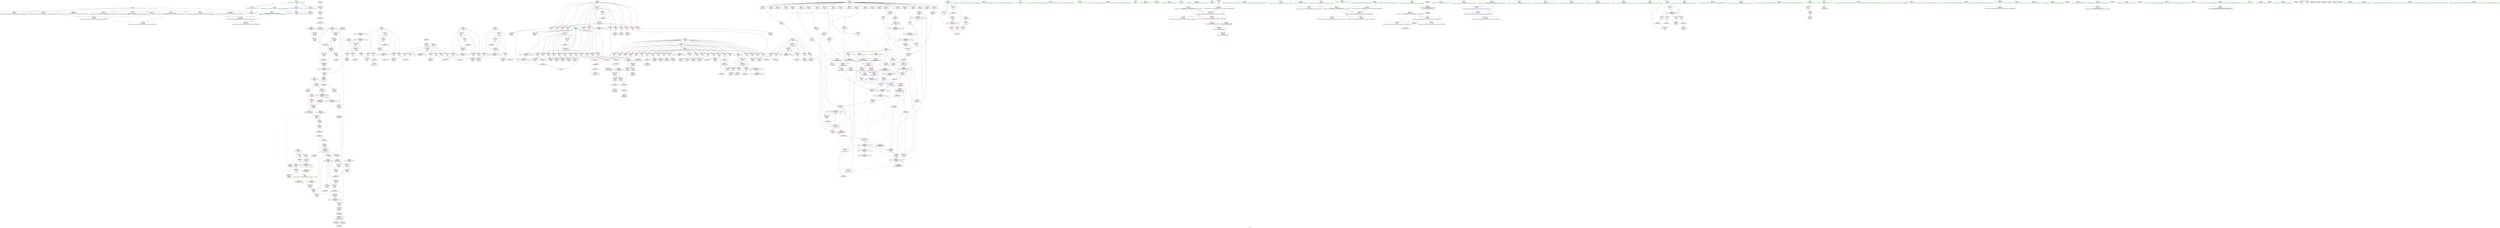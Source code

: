 digraph "SVFG" {
	label="SVFG";

	Node0x55925f589330 [shape=record,color=grey,label="{NodeID: 0\nNullPtr}"];
	Node0x55925f589330 -> Node0x55925f5c1280[style=solid];
	Node0x55925f589330 -> Node0x55925f5c1380[style=solid];
	Node0x55925f589330 -> Node0x55925f5c1450[style=solid];
	Node0x55925f589330 -> Node0x55925f5bd980[style=solid];
	Node0x55925f589330 -> Node0x55925f5bda50[style=solid];
	Node0x55925f589330 -> Node0x55925f5bdb20[style=solid];
	Node0x55925f589330 -> Node0x55925f5d1610[style=solid];
	Node0x55925f5d39c0 [shape=record,color=black,label="{NodeID: 775\n581 = PHI(176, )\n0th arg _Z3addii }"];
	Node0x55925f5d39c0 -> Node0x55925f5c8270[style=solid];
	Node0x55925f5ff7a0 [shape=record,color=black,label="{NodeID: 609\nMR_18V_2 = PHI(MR_18V_3, MR_18V_1, )\npts\{95 \}\n}"];
	Node0x55925f5ff7a0 -> Node0x55925f5f7fa0[style=dashed];
	Node0x55925f5ff7a0 -> Node0x55925f5ff7a0[style=dashed];
	Node0x55925f5cd990 [shape=record,color=red,label="{NodeID: 277\n368\<--98\n\<--j71\nmain\n}"];
	Node0x55925f5cd990 -> Node0x55925f5c40a0[style=solid];
	Node0x55925f5be640 [shape=record,color=black,label="{NodeID: 111\n224\<--223\nidxprom42\<--\nmain\n}"];
	Node0x55925f5e0f50 [shape=record,color=grey,label="{NodeID: 554\n331 = Binary(329, 330, )\n}"];
	Node0x55925f5e0f50 -> Node0x55925f5e2d50[style=solid];
	Node0x55925f5c7710 [shape=record,color=blue,label="{NodeID: 388\n442\<--433\narrayidx166\<--\nmain\n}"];
	Node0x55925f5c7710 -> Node0x55925f5faca0[style=dashed];
	Node0x55925f5c2e10 [shape=record,color=red,label="{NodeID: 222\n480\<--82\n\<--tt\nmain\n}"];
	Node0x55925f5c2e10 -> Node0x55925f5dfbd0[style=solid];
	Node0x55925f5bf0e0 [shape=record,color=green,label="{NodeID: 56\n159\<--160\n_ZStplIcSt11char_traitsIcESaIcEENSt7__cxx1112basic_stringIT_T0_T1_EEPKS5_RKS8_\<--_ZStplIcSt11char_traitsIcESaIcEENSt7__cxx1112basic_stringIT_T0_T1_EEPKS5_RKS8__field_insensitive\n}"];
	Node0x55925f5d0710 [shape=record,color=red,label="{NodeID: 333\n618\<--617\n\<--arrayidx\n_Z7getHashii\n|{<s0>34}}"];
	Node0x55925f5d0710:s0 -> Node0x55925f6305a0[style=solid,color=red];
	Node0x55925f5c5f80 [shape=record,color=purple,label="{NodeID: 167\n271\<--11\narrayidx67\<--dp\nmain\n}"];
	Node0x55925f5b33e0 [shape=record,color=green,label="{NodeID: 1\n7\<--1\n__dso_handle\<--dummyObj\nGlob }"];
	Node0x55925f5d3ad0 [shape=record,color=black,label="{NodeID: 776\n582 = PHI(186, )\n1st arg _Z3addii }"];
	Node0x55925f5d3ad0 -> Node0x55925f5c8340[style=solid];
	Node0x55925f5ffca0 [shape=record,color=black,label="{NodeID: 610\nMR_20V_2 = PHI(MR_20V_4, MR_20V_1, )\npts\{97 \}\n}"];
	Node0x55925f5ffca0 -> Node0x55925f5d28f0[style=dashed];
	Node0x55925f5cda60 [shape=record,color=red,label="{NodeID: 278\n382\<--98\n\<--j71\nmain\n}"];
	Node0x55925f5cda60 -> Node0x55925f5c43e0[style=solid];
	Node0x55925f5be710 [shape=record,color=black,label="{NodeID: 112\n239\<--238\nidxprom50\<--\nmain\n}"];
	Node0x55925f5e10d0 [shape=record,color=grey,label="{NodeID: 555\n329 = Binary(327, 328, )\n}"];
	Node0x55925f5e10d0 -> Node0x55925f5e0f50[style=solid];
	Node0x55925f5c77e0 [shape=record,color=blue,label="{NodeID: 389\n106\<--446\nk146\<--inc168\nmain\n}"];
	Node0x55925f5c77e0 -> Node0x55925f5ceaa0[style=dashed];
	Node0x55925f5c77e0 -> Node0x55925f5ceb70[style=dashed];
	Node0x55925f5c77e0 -> Node0x55925f5cec40[style=dashed];
	Node0x55925f5c77e0 -> Node0x55925f5ced10[style=dashed];
	Node0x55925f5c77e0 -> Node0x55925f5c77e0[style=dashed];
	Node0x55925f5c77e0 -> Node0x55925f607cb0[style=dashed];
	Node0x55925f5c2ee0 [shape=record,color=red,label="{NodeID: 223\n168\<--84\n\<--n\nmain\n}"];
	Node0x55925f5c2ee0 -> Node0x55925f5e2ed0[style=solid];
	Node0x55925f5bf1e0 [shape=record,color=green,label="{NodeID: 57\n162\<--163\n_ZNSt7__cxx1112basic_stringIcSt11char_traitsIcESaIcEEaSEOS4_\<--_ZNSt7__cxx1112basic_stringIcSt11char_traitsIcESaIcEEaSEOS4__field_insensitive\n}"];
	Node0x55925f5d07e0 [shape=record,color=red,label="{NodeID: 334\n623\<--622\n\<--arrayidx2\n_Z7getHashii\n|{<s0>33}}"];
	Node0x55925f5d07e0:s0 -> Node0x55925f5d3c10[style=solid,color=red];
	Node0x55925f5c6050 [shape=record,color=purple,label="{NodeID: 168\n272\<--11\narrayidx68\<--dp\nmain\n}"];
	Node0x55925f5c6050 -> Node0x55925f5d29c0[style=solid];
	Node0x55925f5bb150 [shape=record,color=green,label="{NodeID: 2\n23\<--1\n_ZSt3cin\<--dummyObj\nGlob }"];
	Node0x55925f5d3c10 [shape=record,color=black,label="{NodeID: 777\n487 = PHI(125, 175, 623, )\n0th arg _Z3mulii }"];
	Node0x55925f5d3c10 -> Node0x55925f5c7b20[style=solid];
	Node0x55925f6001a0 [shape=record,color=black,label="{NodeID: 611\nMR_22V_2 = PHI(MR_22V_3, MR_22V_1, )\npts\{99 \}\n}"];
	Node0x55925f6001a0 -> Node0x55925f5d2b60[style=dashed];
	Node0x55925f6001a0 -> Node0x55925f6001a0[style=dashed];
	Node0x55925f5cdb30 [shape=record,color=red,label="{NodeID: 279\n400\<--98\n\<--j71\nmain\n}"];
	Node0x55925f5cdb30 -> Node0x55925f5e0050[style=solid];
	Node0x55925f5be7e0 [shape=record,color=black,label="{NodeID: 113\n262\<--261\nidxprom60\<--sub59\nmain\n}"];
	Node0x55925f5e1250 [shape=record,color=grey,label="{NodeID: 556\n446 = Binary(445, 114, )\n}"];
	Node0x55925f5e1250 -> Node0x55925f5c77e0[style=solid];
	Node0x55925f5c78b0 [shape=record,color=blue,label="{NodeID: 390\n104\<--451\nj142\<--inc171\nmain\n}"];
	Node0x55925f5c78b0 -> Node0x55925f5ce690[style=dashed];
	Node0x55925f5c78b0 -> Node0x55925f5ce760[style=dashed];
	Node0x55925f5c78b0 -> Node0x55925f5ce830[style=dashed];
	Node0x55925f5c78b0 -> Node0x55925f5ce900[style=dashed];
	Node0x55925f5c78b0 -> Node0x55925f5ce9d0[style=dashed];
	Node0x55925f5c78b0 -> Node0x55925f5c74a0[style=dashed];
	Node0x55925f5c78b0 -> Node0x55925f5c78b0[style=dashed];
	Node0x55925f5c78b0 -> Node0x55925f6010a0[style=dashed];
	Node0x55925f5c2fb0 [shape=record,color=red,label="{NodeID: 224\n202\<--84\n\<--n\nmain\n}"];
	Node0x55925f5c2fb0 -> Node0x55925f5e3ad0[style=solid];
	Node0x55925f5bf2e0 [shape=record,color=green,label="{NodeID: 58\n180\<--181\n_ZNSt7__cxx1112basic_stringIcSt11char_traitsIcESaIcEEixEm\<--_ZNSt7__cxx1112basic_stringIcSt11char_traitsIcESaIcEEixEm_field_insensitive\n}"];
	Node0x55925f5d08b0 [shape=record,color=red,label="{NodeID: 335\n630\<--629\n\<--arrayidx5\n_Z7getHashii\n|{<s0>33}}"];
	Node0x55925f5d08b0:s0 -> Node0x55925f5d3ef0[style=solid,color=red];
	Node0x55925f5c6120 [shape=record,color=purple,label="{NodeID: 169\n294\<--11\narrayidx81\<--dp\nmain\n}"];
	Node0x55925f5baa00 [shape=record,color=green,label="{NodeID: 3\n24\<--1\n.str\<--dummyObj\nGlob }"];
	Node0x55925f5d3ef0 [shape=record,color=black,label="{NodeID: 778\n488 = PHI(127, 127, 630, )\n1st arg _Z3mulii }"];
	Node0x55925f5d3ef0 -> Node0x55925f5c7bf0[style=solid];
	Node0x55925f6006a0 [shape=record,color=black,label="{NodeID: 612\nMR_24V_2 = PHI(MR_24V_3, MR_24V_1, )\npts\{101 \}\n}"];
	Node0x55925f6006a0 -> Node0x55925f5fb6a0[style=dashed];
	Node0x55925f6006a0 -> Node0x55925f6006a0[style=dashed];
	Node0x55925f5cdc00 [shape=record,color=red,label="{NodeID: 280\n287\<--100\n\<--k75\nmain\n}"];
	Node0x55925f5cdc00 -> Node0x55925f5e3350[style=solid];
	Node0x55925f5be8b0 [shape=record,color=black,label="{NodeID: 114\n269\<--268\nidxprom65\<--\nmain\n}"];
	Node0x55925f5e13d0 [shape=record,color=grey,label="{NodeID: 557\n172 = Binary(171, 114, )\n}"];
	Node0x55925f5e13d0 -> Node0x55925f5be160[style=solid];
	Node0x55925f5c7980 [shape=record,color=blue,label="{NodeID: 391\n96\<--456\ni55\<--inc174\nmain\n}"];
	Node0x55925f5c7980 -> Node0x55925f5cbec0[style=dashed];
	Node0x55925f5c7980 -> Node0x55925f5cbf90[style=dashed];
	Node0x55925f5c7980 -> Node0x55925f5cc060[style=dashed];
	Node0x55925f5c7980 -> Node0x55925f5cc130[style=dashed];
	Node0x55925f5c7980 -> Node0x55925f5cc200[style=dashed];
	Node0x55925f5c7980 -> Node0x55925f5cc2d0[style=dashed];
	Node0x55925f5c7980 -> Node0x55925f5cc3a0[style=dashed];
	Node0x55925f5c7980 -> Node0x55925f5cc470[style=dashed];
	Node0x55925f5c7980 -> Node0x55925f5cc540[style=dashed];
	Node0x55925f5c7980 -> Node0x55925f5cc610[style=dashed];
	Node0x55925f5c7980 -> Node0x55925f5cc6e0[style=dashed];
	Node0x55925f5c7980 -> Node0x55925f5cc7b0[style=dashed];
	Node0x55925f5c7980 -> Node0x55925f5cc880[style=dashed];
	Node0x55925f5c7980 -> Node0x55925f5cc950[style=dashed];
	Node0x55925f5c7980 -> Node0x55925f5cca20[style=dashed];
	Node0x55925f5c7980 -> Node0x55925f5ccaf0[style=dashed];
	Node0x55925f5c7980 -> Node0x55925f5ccbc0[style=dashed];
	Node0x55925f5c7980 -> Node0x55925f5ccc90[style=dashed];
	Node0x55925f5c7980 -> Node0x55925f5ccd60[style=dashed];
	Node0x55925f5c7980 -> Node0x55925f5cce30[style=dashed];
	Node0x55925f5c7980 -> Node0x55925f5ccf00[style=dashed];
	Node0x55925f5c7980 -> Node0x55925f5ccfd0[style=dashed];
	Node0x55925f5c7980 -> Node0x55925f5cd0a0[style=dashed];
	Node0x55925f5c7980 -> Node0x55925f5c7980[style=dashed];
	Node0x55925f5c7980 -> Node0x55925f5ffca0[style=dashed];
	Node0x55925f5c3080 [shape=record,color=red,label="{NodeID: 225\n208\<--84\n\<--n\nmain\n}"];
	Node0x55925f5c3080 -> Node0x55925f5e3950[style=solid];
	Node0x55925f5bf3e0 [shape=record,color=green,label="{NodeID: 59\n188\<--189\n_Z3addii\<--_Z3addii_field_insensitive\n}"];
	Node0x55925f5d0980 [shape=record,color=red,label="{NodeID: 336\n659\<--639\n\<--retval\n_ZSt3minIiERKT_S2_S2_\n}"];
	Node0x55925f5d0980 -> Node0x55925f5c54f0[style=solid];
	Node0x55925f5c61f0 [shape=record,color=purple,label="{NodeID: 170\n297\<--11\narrayidx83\<--dp\nmain\n}"];
	Node0x55925f5baa90 [shape=record,color=green,label="{NodeID: 4\n26\<--1\n_ZSt4cout\<--dummyObj\nGlob }"];
	Node0x55925f5d40b0 [shape=record,color=black,label="{NodeID: 779\n637 = PHI(343, 378, 425, )\n0th arg _ZSt3minIiERKT_S2_S2_ }"];
	Node0x55925f5d40b0 -> Node0x55925f5c8750[style=solid];
	Node0x55925f600ba0 [shape=record,color=black,label="{NodeID: 613\nMR_26V_2 = PHI(MR_26V_3, MR_26V_1, )\npts\{103 \}\n}"];
	Node0x55925f600ba0 -> Node0x55925f5fbba0[style=dashed];
	Node0x55925f600ba0 -> Node0x55925f600ba0[style=dashed];
	Node0x55925f5cdcd0 [shape=record,color=red,label="{NodeID: 281\n298\<--100\n\<--k75\nmain\n}"];
	Node0x55925f5cdcd0 -> Node0x55925f5c37b0[style=solid];
	Node0x55925f5c3540 [shape=record,color=black,label="{NodeID: 115\n275\<--274\nidxprom69\<--\nmain\n}"];
	Node0x55925f5e1550 [shape=record,color=grey,label="{NodeID: 558\n322 = Binary(320, 321, )\n|{<s0>16}}"];
	Node0x55925f5e1550:s0 -> Node0x55925f5d4540[style=solid,color=red];
	Node0x55925f5c7a50 [shape=record,color=blue,label="{NodeID: 392\n82\<--481\ntt\<--inc184\nmain\n}"];
	Node0x55925f5c7a50 -> Node0x55925f5fdea0[style=dashed];
	Node0x55925f5c3150 [shape=record,color=red,label="{NodeID: 226\n214\<--84\n\<--n\nmain\n}"];
	Node0x55925f5c3150 -> Node0x55925f5e37d0[style=solid];
	Node0x55925f5bf4e0 [shape=record,color=green,label="{NodeID: 60\n316\<--317\n_Z7getHashii\<--_Z7getHashii_field_insensitive\n}"];
	Node0x55925f5d0a50 [shape=record,color=red,label="{NodeID: 337\n649\<--641\n\<--__a.addr\n_ZSt3minIiERKT_S2_S2_\n}"];
	Node0x55925f5d0a50 -> Node0x55925f5d0e60[style=solid];
	Node0x55925f5c62c0 [shape=record,color=purple,label="{NodeID: 171\n300\<--11\narrayidx85\<--dp\nmain\n}"];
	Node0x55925f5c62c0 -> Node0x55925f5cf120[style=solid];
	Node0x55925f5bb240 [shape=record,color=green,label="{NodeID: 5\n27\<--1\n.str.2\<--dummyObj\nGlob }"];
	Node0x55925f5d4270 [shape=record,color=black,label="{NodeID: 780\n638 = PHI(102, 387, 108, )\n1st arg _ZSt3minIiERKT_S2_S2_ }"];
	Node0x55925f5d4270 -> Node0x55925f5c8820[style=solid];
	Node0x55925f6010a0 [shape=record,color=black,label="{NodeID: 614\nMR_28V_2 = PHI(MR_28V_3, MR_28V_1, )\npts\{105 \}\n}"];
	Node0x55925f6010a0 -> Node0x55925f5c74a0[style=dashed];
	Node0x55925f6010a0 -> Node0x55925f6010a0[style=dashed];
	Node0x55925f5cdda0 [shape=record,color=red,label="{NodeID: 282\n309\<--100\n\<--k75\nmain\n}"];
	Node0x55925f5cdda0 -> Node0x55925f5c3a20[style=solid];
	Node0x55925f5c3610 [shape=record,color=black,label="{NodeID: 116\n293\<--292\nidxprom80\<--sub79\nmain\n}"];
	Node0x55925f5e16d0 [shape=record,color=grey,label="{NodeID: 559\n320 = Binary(318, 319, )\n}"];
	Node0x55925f5e16d0 -> Node0x55925f5e1550[style=solid];
	Node0x55925f5c7b20 [shape=record,color=blue,label="{NodeID: 393\n489\<--487\nx.addr\<--x\n_Z3mulii\n}"];
	Node0x55925f5c7b20 -> Node0x55925f5cf6d0[style=dashed];
	Node0x55925f5c3220 [shape=record,color=red,label="{NodeID: 227\n257\<--84\n\<--n\nmain\n}"];
	Node0x55925f5c3220 -> Node0x55925f5e2a50[style=solid];
	Node0x55925f5bf5e0 [shape=record,color=green,label="{NodeID: 61\n362\<--363\n_ZSt3minIiERKT_S2_S2_\<--_ZSt3minIiERKT_S2_S2__field_insensitive\n}"];
	Node0x55925f5d0b20 [shape=record,color=red,label="{NodeID: 338\n656\<--641\n\<--__a.addr\n_ZSt3minIiERKT_S2_S2_\n}"];
	Node0x55925f5d0b20 -> Node0x55925f5c89c0[style=solid];
	Node0x55925f5c6390 [shape=record,color=purple,label="{NodeID: 172\n305\<--11\narrayidx88\<--dp\nmain\n}"];
	Node0x55925f5bb2d0 [shape=record,color=green,label="{NodeID: 6\n29\<--1\n.str.3\<--dummyObj\nGlob }"];
	Node0x55925f5d4430 [shape=record,color=black,label="{NodeID: 781\n695 = PHI(532, )\n0th arg _ZNSt11char_traitsIcE6lengthEPKc }"];
	Node0x55925f5d4430 -> Node0x55925f5c8dd0[style=solid];
	Node0x55925f5f76a0 [shape=record,color=black,label="{NodeID: 615\nMR_30V_2 = PHI(MR_30V_3, MR_30V_1, )\npts\{107 \}\n}"];
	Node0x55925f5f76a0 -> Node0x55925f5f76a0[style=dashed];
	Node0x55925f5f76a0 -> Node0x55925f607cb0[style=dashed];
	Node0x55925f5cde70 [shape=record,color=red,label="{NodeID: 283\n314\<--100\n\<--k75\nmain\n|{<s0>15}}"];
	Node0x55925f5cde70:s0 -> Node0x55925f62d870[style=solid,color=red];
	Node0x55925f5c36e0 [shape=record,color=black,label="{NodeID: 117\n296\<--295\nidxprom82\<--\nmain\n}"];
	Node0x55925f5e1850 [shape=record,color=grey,label="{NodeID: 560\n292 = Binary(291, 114, )\n}"];
	Node0x55925f5e1850 -> Node0x55925f5c3610[style=solid];
	Node0x55925f5c7bf0 [shape=record,color=blue,label="{NodeID: 394\n491\<--488\ny.addr\<--y\n_Z3mulii\n}"];
	Node0x55925f5c7bf0 -> Node0x55925f5cf7a0[style=dashed];
	Node0x55925f5c32f0 [shape=record,color=red,label="{NodeID: 228\n469\<--84\n\<--n\nmain\n}"];
	Node0x55925f5c32f0 -> Node0x55925f5c4c00[style=solid];
	Node0x55925f5bf6e0 [shape=record,color=green,label="{NodeID: 62\n461\<--462\n_ZStlsISt11char_traitsIcEERSt13basic_ostreamIcT_ES5_PKc\<--_ZStlsISt11char_traitsIcEERSt13basic_ostreamIcT_ES5_PKc_field_insensitive\n}"];
	Node0x55925f5d0bf0 [shape=record,color=red,label="{NodeID: 339\n647\<--643\n\<--__b.addr\n_ZSt3minIiERKT_S2_S2_\n}"];
	Node0x55925f5d0bf0 -> Node0x55925f5d0d90[style=solid];
	Node0x55925f5c6460 [shape=record,color=purple,label="{NodeID: 173\n308\<--11\narrayidx90\<--dp\nmain\n}"];
	Node0x55925f5bb360 [shape=record,color=green,label="{NodeID: 7\n32\<--1\n\<--dummyObj\nCan only get source location for instruction, argument, global var or function.}"];
	Node0x55925f5d4540 [shape=record,color=black,label="{NodeID: 782\n607 = PHI(313, 322, )\n0th arg _Z7getHashii }"];
	Node0x55925f5d4540 -> Node0x55925f5c85b0[style=solid];
	Node0x55925f5f7ba0 [shape=record,color=black,label="{NodeID: 616\nMR_32V_2 = PHI(MR_32V_3, MR_32V_1, )\npts\{109 \}\n}"];
	Node0x55925f5f7ba0 -> Node0x55925f5cf2c0[style=dashed];
	Node0x55925f5f7ba0 -> Node0x55925f5cf390[style=dashed];
	Node0x55925f5f7ba0 -> Node0x55925f5f7ba0[style=dashed];
	Node0x55925f5f7ba0 -> Node0x55925f6081b0[style=dashed];
	Node0x55925f5cdf40 [shape=record,color=red,label="{NodeID: 284\n319\<--100\n\<--k75\nmain\n}"];
	Node0x55925f5cdf40 -> Node0x55925f5e16d0[style=solid];
	Node0x55925f5c37b0 [shape=record,color=black,label="{NodeID: 118\n299\<--298\nidxprom84\<--\nmain\n}"];
	Node0x55925f5e19d0 [shape=record,color=grey,label="{NodeID: 561\n184 = Binary(183, 185, )\n}"];
	Node0x55925f5e19d0 -> Node0x55925f5e1b50[style=solid];
	Node0x55925f5c7cc0 [shape=record,color=blue,label="{NodeID: 395\n518\<--516\n__lhs.addr\<--__lhs\n_ZStplIcSt11char_traitsIcESaIcEENSt7__cxx1112basic_stringIT_T0_T1_EEPKS5_RKS8_\n}"];
	Node0x55925f5c7cc0 -> Node0x55925f5cf870[style=dashed];
	Node0x55925f5c7cc0 -> Node0x55925f5cf940[style=dashed];
	Node0x55925f5c33c0 [shape=record,color=red,label="{NodeID: 229\n167\<--88\n\<--i10\nmain\n}"];
	Node0x55925f5c33c0 -> Node0x55925f5e2ed0[style=solid];
	Node0x55925f5bf7e0 [shape=record,color=green,label="{NodeID: 63\n465\<--466\n_ZNSolsEi\<--_ZNSolsEi_field_insensitive\n}"];
	Node0x55925f5d0cc0 [shape=record,color=red,label="{NodeID: 340\n653\<--643\n\<--__b.addr\n_ZSt3minIiERKT_S2_S2_\n}"];
	Node0x55925f5d0cc0 -> Node0x55925f5c88f0[style=solid];
	Node0x55925f5c6530 [shape=record,color=purple,label="{NodeID: 174\n311\<--11\narrayidx92\<--dp\nmain\n}"];
	Node0x55925f5c6530 -> Node0x55925f5d2d00[style=solid];
	Node0x55925f5bb3f0 [shape=record,color=green,label="{NodeID: 8\n111\<--1\n\<--dummyObj\nCan only get source location for instruction, argument, global var or function.}"];
	Node0x55925f5f7c90 [shape=record,color=black,label="{NodeID: 617\nMR_34V_2 = PHI(MR_34V_9, MR_34V_1, )\npts\{140000 \}\n}"];
	Node0x55925f5f7c90 -> Node0x55925f5d2680[style=dashed];
	Node0x55925f5f7c90 -> Node0x55925f5f84a0[style=dashed];
	Node0x55925f5ce010 [shape=record,color=red,label="{NodeID: 285\n328\<--100\n\<--k75\nmain\n}"];
	Node0x55925f5ce010 -> Node0x55925f5e10d0[style=solid];
	Node0x55925f5c3880 [shape=record,color=black,label="{NodeID: 119\n304\<--303\nidxprom87\<--\nmain\n}"];
	Node0x55925f5e1b50 [shape=record,color=grey,label="{NodeID: 562\n186 = Binary(184, 114, )\n|{<s0>14}}"];
	Node0x55925f5e1b50:s0 -> Node0x55925f5d3ad0[style=solid,color=red];
	Node0x55925f5c7d90 [shape=record,color=blue,label="{NodeID: 396\n520\<--517\n__rhs.addr\<--__rhs\n_ZStplIcSt11char_traitsIcESaIcEENSt7__cxx1112basic_stringIT_T0_T1_EEPKS5_RKS8_\n}"];
	Node0x55925f5c7d90 -> Node0x55925f5cfa10[style=dashed];
	Node0x55925f5c7d90 -> Node0x55925f5cfae0[style=dashed];
	Node0x55925f5c3490 [shape=record,color=red,label="{NodeID: 230\n171\<--88\n\<--i10\nmain\n}"];
	Node0x55925f5c3490 -> Node0x55925f5e13d0[style=solid];
	Node0x55925f5bf8e0 [shape=record,color=green,label="{NodeID: 64\n475\<--476\n_ZSt4endlIcSt11char_traitsIcEERSt13basic_ostreamIT_T0_ES6_\<--_ZSt4endlIcSt11char_traitsIcEERSt13basic_ostreamIT_T0_ES6__field_insensitive\n}"];
	Node0x55925f5d0d90 [shape=record,color=red,label="{NodeID: 341\n648\<--647\n\<--\n_ZSt3minIiERKT_S2_S2_\n}"];
	Node0x55925f5d0d90 -> Node0x55925f5e2bd0[style=solid];
	Node0x55925f5c6600 [shape=record,color=purple,label="{NodeID: 175\n337\<--11\narrayidx102\<--dp\nmain\n}"];
	Node0x55925f5bb4f0 [shape=record,color=green,label="{NodeID: 9\n114\<--1\n\<--dummyObj\nCan only get source location for instruction, argument, global var or function.}"];
	Node0x55925f5f7d80 [shape=record,color=black,label="{NodeID: 618\nMR_38V_2 = PHI(MR_38V_3, MR_38V_1, )\npts\{190000 \}\n}"];
	Node0x55925f5f7d80 -> Node0x55925f6045b0[style=dashed];
	Node0x55925f5ce0e0 [shape=record,color=red,label="{NodeID: 286\n332\<--100\n\<--k75\nmain\n}"];
	Node0x55925f5ce0e0 -> Node0x55925f5e2d50[style=solid];
	Node0x55925f5c3950 [shape=record,color=black,label="{NodeID: 120\n307\<--306\nidxprom89\<--\nmain\n}"];
	Node0x55925f5e1cd0 [shape=record,color=grey,label="{NodeID: 563\n545 = Binary(540, 542, )\n}"];
	Node0x55925f5c7e60 [shape=record,color=blue,label="{NodeID: 397\n522\<--533\n__len\<--call\n_ZStplIcSt11char_traitsIcESaIcEENSt7__cxx1112basic_stringIT_T0_T1_EEPKS5_RKS8_\n}"];
	Node0x55925f5c7e60 -> Node0x55925f5cfbb0[style=dashed];
	Node0x55925f5c7e60 -> Node0x55925f5cfc80[style=dashed];
	Node0x55925f5cb430 [shape=record,color=red,label="{NodeID: 231\n177\<--88\n\<--i10\nmain\n}"];
	Node0x55925f5cb430 -> Node0x55925f5be230[style=solid];
	Node0x55925f5bf9e0 [shape=record,color=green,label="{NodeID: 65\n477\<--478\n_ZNSolsEPFRSoS_E\<--_ZNSolsEPFRSoS_E_field_insensitive\n}"];
	Node0x55925f5d0e60 [shape=record,color=red,label="{NodeID: 342\n650\<--649\n\<--\n_ZSt3minIiERKT_S2_S2_\n}"];
	Node0x55925f5d0e60 -> Node0x55925f5e2bd0[style=solid];
	Node0x55925f5c66d0 [shape=record,color=purple,label="{NodeID: 176\n340\<--11\narrayidx104\<--dp\nmain\n}"];
	Node0x55925f5bb5f0 [shape=record,color=green,label="{NodeID: 10\n119\<--1\n\<--dummyObj\nCan only get source location for instruction, argument, global var or function.}"];
	Node0x55925f6031e0 [shape=record,color=black,label="{NodeID: 619\nMR_40V_2 = PHI(MR_40V_6, MR_40V_1, )\npts\{220000 \}\n}"];
	Node0x55925f6031e0 -> Node0x55925f5d24e0[style=dashed];
	Node0x55925f6031e0 -> Node0x55925f5d2820[style=dashed];
	Node0x55925f5ce1b0 [shape=record,color=red,label="{NodeID: 287\n341\<--100\n\<--k75\nmain\n}"];
	Node0x55925f5ce1b0 -> Node0x55925f5c3c90[style=solid];
	Node0x55925f5c3a20 [shape=record,color=black,label="{NodeID: 121\n310\<--309\nidxprom91\<--\nmain\n}"];
	Node0x55925f5e1e50 [shape=record,color=grey,label="{NodeID: 564\n302 = Binary(301, 114, )\n}"];
	Node0x55925f5e1e50 -> Node0x55925f5d2d00[style=solid];
	Node0x55925f5c7f30 [shape=record,color=blue,label="{NodeID: 398\n524\<--538\nnrvo\<--\n_ZStplIcSt11char_traitsIcESaIcEENSt7__cxx1112basic_stringIT_T0_T1_EEPKS5_RKS8_\n}"];
	Node0x55925f5c7f30 -> Node0x55925f5c8000[style=dashed];
	Node0x55925f5cb500 [shape=record,color=red,label="{NodeID: 232\n190\<--88\n\<--i10\nmain\n}"];
	Node0x55925f5cb500 -> Node0x55925f5be3d0[style=solid];
	Node0x55925f5bfae0 [shape=record,color=green,label="{NodeID: 66\n489\<--490\nx.addr\<--x.addr_field_insensitive\n_Z3mulii\n}"];
	Node0x55925f5bfae0 -> Node0x55925f5cf6d0[style=solid];
	Node0x55925f5bfae0 -> Node0x55925f5c7b20[style=solid];
	Node0x55925f5d0f30 [shape=record,color=red,label="{NodeID: 343\n682\<--675\n\<--x.addr\n_Z3subii\n}"];
	Node0x55925f5d0f30 -> Node0x55925f5cb240[style=solid];
	Node0x55925f5c67a0 [shape=record,color=purple,label="{NodeID: 177\n343\<--11\narrayidx106\<--dp\nmain\n|{<s0>17}}"];
	Node0x55925f5c67a0:s0 -> Node0x55925f5d40b0[style=solid,color=red];
	Node0x55925f5bb6f0 [shape=record,color=green,label="{NodeID: 11\n127\<--1\n\<--dummyObj\nCan only get source location for instruction, argument, global var or function.|{<s0>5|<s1>12}}"];
	Node0x55925f5bb6f0:s0 -> Node0x55925f5d3ef0[style=solid,color=red];
	Node0x55925f5bb6f0:s1 -> Node0x55925f5d3ef0[style=solid,color=red];
	Node0x55925f5ce280 [shape=record,color=red,label="{NodeID: 288\n345\<--100\n\<--k75\nmain\n}"];
	Node0x55925f5ce280 -> Node0x55925f5dfa50[style=solid];
	Node0x55925f5c3af0 [shape=record,color=black,label="{NodeID: 122\n336\<--335\nidxprom101\<--\nmain\n}"];
	Node0x55925f5e1fd0 [shape=record,color=grey,label="{NodeID: 565\n689 = Binary(688, 595, )\n}"];
	Node0x55925f5e1fd0 -> Node0x55925f5c8d00[style=solid];
	Node0x55925f5c8000 [shape=record,color=blue,label="{NodeID: 399\n524\<--559\nnrvo\<--\n_ZStplIcSt11char_traitsIcESaIcEENSt7__cxx1112basic_stringIT_T0_T1_EEPKS5_RKS8_\n}"];
	Node0x55925f5c8000 -> Node0x55925f5cfd50[style=dashed];
	Node0x55925f5cb5d0 [shape=record,color=red,label="{NodeID: 233\n195\<--88\n\<--i10\nmain\n}"];
	Node0x55925f5cb5d0 -> Node0x55925f5ca7c0[style=solid];
	Node0x55925f5bfbb0 [shape=record,color=green,label="{NodeID: 67\n491\<--492\ny.addr\<--y.addr_field_insensitive\n_Z3mulii\n}"];
	Node0x55925f5bfbb0 -> Node0x55925f5cf7a0[style=solid];
	Node0x55925f5bfbb0 -> Node0x55925f5c7bf0[style=solid];
	Node0x55925f5d1000 [shape=record,color=red,label="{NodeID: 344\n685\<--675\n\<--x.addr\n_Z3subii\n}"];
	Node0x55925f5d1000 -> Node0x55925f5e3650[style=solid];
	Node0x55925f5c6870 [shape=record,color=purple,label="{NodeID: 178\n351\<--11\narrayidx112\<--dp\nmain\n}"];
	Node0x55925f5bb7f0 [shape=record,color=green,label="{NodeID: 12\n185\<--1\n\<--dummyObj\nCan only get source location for instruction, argument, global var or function.}"];
	Node0x55925f603bb0 [shape=record,color=black,label="{NodeID: 621\nMR_34V_15 = PHI(MR_34V_14, MR_34V_13, MR_34V_13, )\npts\{140000 \}\n|{|<s4>18}}"];
	Node0x55925f603bb0 -> Node0x55925f5cf120[style=dashed];
	Node0x55925f603bb0 -> Node0x55925f5cf390[style=dashed];
	Node0x55925f603bb0 -> Node0x55925f5d2d00[style=dashed];
	Node0x55925f603bb0 -> Node0x55925f5fc0a0[style=dashed];
	Node0x55925f603bb0:s4 -> Node0x55925f60bf70[style=dashed,color=red];
	Node0x55925f5ce350 [shape=record,color=red,label="{NodeID: 289\n355\<--100\n\<--k75\nmain\n}"];
	Node0x55925f5ce350 -> Node0x55925f5c3f00[style=solid];
	Node0x55925f5c3bc0 [shape=record,color=black,label="{NodeID: 123\n339\<--338\nidxprom103\<--\nmain\n}"];
	Node0x55925f5e2150 [shape=record,color=grey,label="{NodeID: 566\n591 = Binary(590, 589, )\n}"];
	Node0x55925f5e2150 -> Node0x55925f5c8410[style=solid];
	Node0x55925f5c80d0 [shape=record,color=blue,label="{NodeID: 400\n526\<--563\nexn.slot\<--\n_ZStplIcSt11char_traitsIcESaIcEENSt7__cxx1112basic_stringIT_T0_T1_EEPKS5_RKS8_\n}"];
	Node0x55925f5c80d0 -> Node0x55925f5cfe20[style=dashed];
	Node0x55925f5cb6a0 [shape=record,color=red,label="{NodeID: 234\n201\<--90\n\<--i28\nmain\n}"];
	Node0x55925f5cb6a0 -> Node0x55925f5e3ad0[style=solid];
	Node0x55925f5bfc80 [shape=record,color=green,label="{NodeID: 68\n518\<--519\n__lhs.addr\<--__lhs.addr_field_insensitive\n_ZStplIcSt11char_traitsIcESaIcEENSt7__cxx1112basic_stringIT_T0_T1_EEPKS5_RKS8_\n}"];
	Node0x55925f5bfc80 -> Node0x55925f5cf870[style=solid];
	Node0x55925f5bfc80 -> Node0x55925f5cf940[style=solid];
	Node0x55925f5bfc80 -> Node0x55925f5c7cc0[style=solid];
	Node0x55925f5d10d0 [shape=record,color=red,label="{NodeID: 345\n688\<--675\n\<--x.addr\n_Z3subii\n}"];
	Node0x55925f5d10d0 -> Node0x55925f5e1fd0[style=solid];
	Node0x55925f5c6940 [shape=record,color=purple,label="{NodeID: 179\n354\<--11\narrayidx114\<--dp\nmain\n}"];
	Node0x55925f5bb8f0 [shape=record,color=green,label="{NodeID: 13\n227\<--1\n\<--dummyObj\nCan only get source location for instruction, argument, global var or function.}"];
	Node0x55925f5ce420 [shape=record,color=red,label="{NodeID: 290\n371\<--100\n\<--k75\nmain\n}"];
	Node0x55925f5ce420 -> Node0x55925f5c4170[style=solid];
	Node0x55925f5c3c90 [shape=record,color=black,label="{NodeID: 124\n342\<--341\nidxprom105\<--\nmain\n}"];
	Node0x55925f5e22d0 [shape=record,color=grey,label="{NodeID: 567\n598 = Binary(597, 595, )\n}"];
	Node0x55925f5e22d0 -> Node0x55925f5c84e0[style=solid];
	Node0x55925f5c81a0 [shape=record,color=blue,label="{NodeID: 401\n528\<--565\nehselector.slot\<--\n_ZStplIcSt11char_traitsIcESaIcEENSt7__cxx1112basic_stringIT_T0_T1_EEPKS5_RKS8_\n}"];
	Node0x55925f5c81a0 -> Node0x55925f5cfef0[style=dashed];
	Node0x55925f5cb770 [shape=record,color=red,label="{NodeID: 235\n217\<--90\n\<--i28\nmain\n}"];
	Node0x55925f5cb770 -> Node0x55925f5be4a0[style=solid];
	Node0x55925f5bfd50 [shape=record,color=green,label="{NodeID: 69\n520\<--521\n__rhs.addr\<--__rhs.addr_field_insensitive\n_ZStplIcSt11char_traitsIcESaIcEENSt7__cxx1112basic_stringIT_T0_T1_EEPKS5_RKS8_\n}"];
	Node0x55925f5bfd50 -> Node0x55925f5cfa10[style=solid];
	Node0x55925f5bfd50 -> Node0x55925f5cfae0[style=solid];
	Node0x55925f5bfd50 -> Node0x55925f5c7d90[style=solid];
	Node0x55925f5d11a0 [shape=record,color=red,label="{NodeID: 346\n692\<--675\n\<--x.addr\n_Z3subii\n}"];
	Node0x55925f5d11a0 -> Node0x55925f5c55c0[style=solid];
	Node0x55925f5c6a10 [shape=record,color=purple,label="{NodeID: 180\n357\<--11\narrayidx116\<--dp\nmain\n}"];
	Node0x55925f5c6a10 -> Node0x55925f5cf1f0[style=solid];
	Node0x55925f5bb9f0 [shape=record,color=green,label="{NodeID: 14\n251\<--1\n\<--dummyObj\nCan only get source location for instruction, argument, global var or function.}"];
	Node0x55925f6045b0 [shape=record,color=black,label="{NodeID: 623\nMR_38V_3 = PHI(MR_38V_4, MR_38V_2, )\npts\{190000 \}\n|{|<s3>15|<s4>16}}"];
	Node0x55925f6045b0 -> Node0x55925f5ceeb0[style=dashed];
	Node0x55925f6045b0 -> Node0x55925f5d1e60[style=dashed];
	Node0x55925f6045b0 -> Node0x55925f5f7d80[style=dashed];
	Node0x55925f6045b0:s3 -> Node0x55925f60c5f0[style=dashed,color=red];
	Node0x55925f6045b0:s4 -> Node0x55925f60c5f0[style=dashed,color=red];
	Node0x55925f5ce4f0 [shape=record,color=red,label="{NodeID: 291\n385\<--100\n\<--k75\nmain\n}"];
	Node0x55925f5ce4f0 -> Node0x55925f5c44b0[style=solid];
	Node0x55925f5c3d60 [shape=record,color=black,label="{NodeID: 125\n350\<--349\nidxprom111\<--sub110\nmain\n}"];
	Node0x55925f5e2450 [shape=record,color=grey,label="{NodeID: 568\n415 = cmp(413, 414, )\n}"];
	Node0x55925f5c8270 [shape=record,color=blue,label="{NodeID: 402\n583\<--581\nx.addr\<--x\n_Z3addii\n}"];
	Node0x55925f5c8270 -> Node0x55925f5cffc0[style=dashed];
	Node0x55925f5c8270 -> Node0x55925f5c8410[style=dashed];
	Node0x55925f5cb840 [shape=record,color=red,label="{NodeID: 236\n238\<--90\n\<--i28\nmain\n}"];
	Node0x55925f5cb840 -> Node0x55925f5be710[style=solid];
	Node0x55925f5bfe20 [shape=record,color=green,label="{NodeID: 70\n522\<--523\n__len\<--__len_field_insensitive\n_ZStplIcSt11char_traitsIcESaIcEENSt7__cxx1112basic_stringIT_T0_T1_EEPKS5_RKS8_\n}"];
	Node0x55925f5bfe20 -> Node0x55925f5cfbb0[style=solid];
	Node0x55925f5bfe20 -> Node0x55925f5cfc80[style=solid];
	Node0x55925f5bfe20 -> Node0x55925f5c7e60[style=solid];
	Node0x55925f5d1270 [shape=record,color=red,label="{NodeID: 347\n681\<--677\n\<--y.addr\n_Z3subii\n}"];
	Node0x55925f5d1270 -> Node0x55925f5cb240[style=solid];
	Node0x55925f5c6ae0 [shape=record,color=purple,label="{NodeID: 181\n367\<--11\narrayidx120\<--dp\nmain\n}"];
	Node0x55925f5bbaf0 [shape=record,color=green,label="{NodeID: 15\n498\<--1\n\<--dummyObj\nCan only get source location for instruction, argument, global var or function.}"];
	Node0x55925f5ce5c0 [shape=record,color=red,label="{NodeID: 292\n395\<--100\n\<--k75\nmain\n}"];
	Node0x55925f5ce5c0 -> Node0x55925f5cadc0[style=solid];
	Node0x55925f5c3e30 [shape=record,color=black,label="{NodeID: 126\n353\<--352\nidxprom113\<--\nmain\n}"];
	Node0x55925f5e25d0 [shape=record,color=grey,label="{NodeID: 569\n408 = cmp(406, 407, )\n}"];
	Node0x55925f5c8340 [shape=record,color=blue,label="{NodeID: 403\n585\<--582\ny.addr\<--y\n_Z3addii\n}"];
	Node0x55925f5c8340 -> Node0x55925f5d0300[style=dashed];
	Node0x55925f5cb910 [shape=record,color=red,label="{NodeID: 237\n243\<--90\n\<--i28\nmain\n}"];
	Node0x55925f5cb910 -> Node0x55925f5caf40[style=solid];
	Node0x55925f5bfef0 [shape=record,color=green,label="{NodeID: 71\n524\<--525\nnrvo\<--nrvo_field_insensitive\n_ZStplIcSt11char_traitsIcESaIcEENSt7__cxx1112basic_stringIT_T0_T1_EEPKS5_RKS8_\n}"];
	Node0x55925f5bfef0 -> Node0x55925f5cfd50[style=solid];
	Node0x55925f5bfef0 -> Node0x55925f5c7f30[style=solid];
	Node0x55925f5bfef0 -> Node0x55925f5c8000[style=solid];
	Node0x55925f5d1340 [shape=record,color=red,label="{NodeID: 348\n699\<--696\n\<--__s.addr\n_ZNSt11char_traitsIcE6lengthEPKc\n}"];
	Node0x55925f5c6bb0 [shape=record,color=purple,label="{NodeID: 182\n370\<--11\narrayidx122\<--dp\nmain\n}"];
	Node0x55925f5bbbf0 [shape=record,color=green,label="{NodeID: 16\n503\<--1\n\<--dummyObj\nCan only get source location for instruction, argument, global var or function.}"];
	Node0x55925f5ce690 [shape=record,color=red,label="{NodeID: 293\n406\<--104\n\<--j142\nmain\n}"];
	Node0x55925f5ce690 -> Node0x55925f5e25d0[style=solid];
	Node0x55925f5c3f00 [shape=record,color=black,label="{NodeID: 127\n356\<--355\nidxprom115\<--\nmain\n}"];
	Node0x55925f5e2750 [shape=record,color=grey,label="{NodeID: 570\n282 = cmp(280, 281, )\n}"];
	Node0x55925f5c8410 [shape=record,color=blue,label="{NodeID: 404\n583\<--591\nx.addr\<--add\n_Z3addii\n}"];
	Node0x55925f5c8410 -> Node0x55925f5d0090[style=dashed];
	Node0x55925f5c8410 -> Node0x55925f5d0160[style=dashed];
	Node0x55925f5c8410 -> Node0x55925f5c84e0[style=dashed];
	Node0x55925f5c8410 -> Node0x55925f5f89a0[style=dashed];
	Node0x55925f5cb9e0 [shape=record,color=red,label="{NodeID: 238\n207\<--92\n\<--j\nmain\n}"];
	Node0x55925f5cb9e0 -> Node0x55925f5e3950[style=solid];
	Node0x55925f5bffc0 [shape=record,color=green,label="{NodeID: 72\n526\<--527\nexn.slot\<--exn.slot_field_insensitive\n_ZStplIcSt11char_traitsIcESaIcEENSt7__cxx1112basic_stringIT_T0_T1_EEPKS5_RKS8_\n}"];
	Node0x55925f5bffc0 -> Node0x55925f5cfe20[style=solid];
	Node0x55925f5bffc0 -> Node0x55925f5c80d0[style=solid];
	Node0x55925f5d1410 [shape=record,color=blue,label="{NodeID: 349\n727\<--32\nllvm.global_ctors_0\<--\nGlob }"];
	Node0x55925f5c6c80 [shape=record,color=purple,label="{NodeID: 183\n373\<--11\narrayidx124\<--dp\nmain\n}"];
	Node0x55925f5c6c80 -> Node0x55925f5d2ea0[style=solid];
	Node0x55925f5bbcf0 [shape=record,color=green,label="{NodeID: 17\n538\<--1\n\<--dummyObj\nCan only get source location for instruction, argument, global var or function.}"];
	Node0x55925f5ce760 [shape=record,color=red,label="{NodeID: 294\n410\<--104\n\<--j142\nmain\n}"];
	Node0x55925f5ce760 -> Node0x55925f5c7570[style=solid];
	Node0x55925f5c3fd0 [shape=record,color=black,label="{NodeID: 128\n366\<--365\nidxprom119\<--\nmain\n}"];
	Node0x55925f5e28d0 [shape=record,color=grey,label="{NodeID: 571\n118 = cmp(117, 119, )\n}"];
	Node0x55925f5c84e0 [shape=record,color=blue,label="{NodeID: 405\n583\<--598\nx.addr\<--sub\n_Z3addii\n}"];
	Node0x55925f5c84e0 -> Node0x55925f5f89a0[style=dashed];
	Node0x55925f5cbab0 [shape=record,color=red,label="{NodeID: 239\n220\<--92\n\<--j\nmain\n}"];
	Node0x55925f5cbab0 -> Node0x55925f5be570[style=solid];
	Node0x55925f5c0090 [shape=record,color=green,label="{NodeID: 73\n528\<--529\nehselector.slot\<--ehselector.slot_field_insensitive\n_ZStplIcSt11char_traitsIcESaIcEENSt7__cxx1112basic_stringIT_T0_T1_EEPKS5_RKS8_\n}"];
	Node0x55925f5c0090 -> Node0x55925f5cfef0[style=solid];
	Node0x55925f5c0090 -> Node0x55925f5c81a0[style=solid];
	Node0x55925f5d1510 [shape=record,color=blue,label="{NodeID: 350\n728\<--33\nllvm.global_ctors_1\<--_GLOBAL__sub_I_jtnydv25_0_0.cpp\nGlob }"];
	Node0x55925f5c6d50 [shape=record,color=purple,label="{NodeID: 184\n381\<--11\narrayidx128\<--dp\nmain\n}"];
	Node0x55925f5bbdf0 [shape=record,color=green,label="{NodeID: 18\n559\<--1\n\<--dummyObj\nCan only get source location for instruction, argument, global var or function.}"];
	Node0x55925f5ce830 [shape=record,color=red,label="{NodeID: 295\n420\<--104\n\<--j142\nmain\n}"];
	Node0x55925f5ce830 -> Node0x55925f5c4720[style=solid];
	Node0x55925f5c40a0 [shape=record,color=black,label="{NodeID: 129\n369\<--368\nidxprom121\<--\nmain\n}"];
	Node0x55925f5e2a50 [shape=record,color=grey,label="{NodeID: 572\n258 = cmp(256, 257, )\n}"];
	Node0x55925f5c85b0 [shape=record,color=blue,label="{NodeID: 406\n609\<--607\ni.addr\<--i\n_Z7getHashii\n}"];
	Node0x55925f5c85b0 -> Node0x55925f5d03d0[style=dashed];
	Node0x55925f5c85b0 -> Node0x55925f5d04a0[style=dashed];
	Node0x55925f5cbb80 [shape=record,color=red,label="{NodeID: 240\n234\<--92\n\<--j\nmain\n}"];
	Node0x55925f5cbb80 -> Node0x55925f5ca940[style=solid];
	Node0x55925f5c0160 [shape=record,color=green,label="{NodeID: 74\n534\<--535\n_ZNSt11char_traitsIcE6lengthEPKc\<--_ZNSt11char_traitsIcE6lengthEPKc_field_insensitive\n}"];
	Node0x55925f5d1610 [shape=record,color=blue, style = dotted,label="{NodeID: 351\n729\<--3\nllvm.global_ctors_2\<--dummyVal\nGlob }"];
	Node0x55925f5c6e20 [shape=record,color=purple,label="{NodeID: 185\n384\<--11\narrayidx130\<--dp\nmain\n}"];
	Node0x55925f5bbef0 [shape=record,color=green,label="{NodeID: 19\n595\<--1\n\<--dummyObj\nCan only get source location for instruction, argument, global var or function.}"];
	Node0x55925f5ce900 [shape=record,color=red,label="{NodeID: 296\n437\<--104\n\<--j142\nmain\n}"];
	Node0x55925f5ce900 -> Node0x55925f5c4a60[style=solid];
	Node0x55925f5c4170 [shape=record,color=black,label="{NodeID: 130\n372\<--371\nidxprom123\<--\nmain\n}"];
	Node0x55925f5e2bd0 [shape=record,color=grey,label="{NodeID: 573\n651 = cmp(648, 650, )\n}"];
	Node0x55925f5c8680 [shape=record,color=blue,label="{NodeID: 407\n611\<--608\nj.addr\<--j\n_Z7getHashii\n}"];
	Node0x55925f5c8680 -> Node0x55925f5d0570[style=dashed];
	Node0x55925f5c8680 -> Node0x55925f5d0640[style=dashed];
	Node0x55925f5cbc50 [shape=record,color=red,label="{NodeID: 241\n213\<--94\n\<--k\nmain\n}"];
	Node0x55925f5cbc50 -> Node0x55925f5e37d0[style=solid];
	Node0x55925f5c0260 [shape=record,color=green,label="{NodeID: 75\n543\<--544\n_ZNKSt7__cxx1112basic_stringIcSt11char_traitsIcESaIcEE4sizeEv\<--_ZNKSt7__cxx1112basic_stringIcSt11char_traitsIcESaIcEE4sizeEv_field_insensitive\n}"];
	Node0x55925f5d1710 [shape=record,color=blue,label="{NodeID: 352\n76\<--111\nretval\<--\nmain\n}"];
	Node0x55925f5d1710 -> Node0x55925f5c2790[style=dashed];
	Node0x55925f5c6ef0 [shape=record,color=purple,label="{NodeID: 186\n387\<--11\narrayidx132\<--dp\nmain\n|{<s0>18}}"];
	Node0x55925f5c6ef0:s0 -> Node0x55925f5d4270[style=solid,color=red];
	Node0x55925f5bbff0 [shape=record,color=green,label="{NodeID: 20\n4\<--6\n_ZStL8__ioinit\<--_ZStL8__ioinit_field_insensitive\nGlob }"];
	Node0x55925f5bbff0 -> Node0x55925f5c5760[style=solid];
	Node0x55925f5ce9d0 [shape=record,color=red,label="{NodeID: 297\n450\<--104\n\<--j142\nmain\n}"];
	Node0x55925f5ce9d0 -> Node0x55925f5e0dd0[style=solid];
	Node0x55925f5c4240 [shape=record,color=black,label="{NodeID: 131\n377\<--376\nidxprom125\<--\nmain\n}"];
	Node0x55925f5e2d50 [shape=record,color=grey,label="{NodeID: 574\n333 = cmp(331, 332, )\n}"];
	Node0x55925f5c8750 [shape=record,color=blue,label="{NodeID: 408\n641\<--637\n__a.addr\<--__a\n_ZSt3minIiERKT_S2_S2_\n}"];
	Node0x55925f5c8750 -> Node0x55925f5d0a50[style=dashed];
	Node0x55925f5c8750 -> Node0x55925f5d0b20[style=dashed];
	Node0x55925f5cbd20 [shape=record,color=red,label="{NodeID: 242\n223\<--94\n\<--k\nmain\n}"];
	Node0x55925f5cbd20 -> Node0x55925f5be640[style=solid];
	Node0x55925f5c0360 [shape=record,color=green,label="{NodeID: 76\n547\<--548\n_ZNSt7__cxx1112basic_stringIcSt11char_traitsIcESaIcEE7reserveEm\<--_ZNSt7__cxx1112basic_stringIcSt11char_traitsIcESaIcEE7reserveEm_field_insensitive\n}"];
	Node0x55925f5d17e0 [shape=record,color=blue,label="{NodeID: 353\n112\<--114\n\<--\nmain\n}"];
	Node0x55925f5d17e0 -> Node0x55925f5fcfa0[style=dashed];
	Node0x55925f5c6fc0 [shape=record,color=purple,label="{NodeID: 187\n419\<--11\narrayidx151\<--dp\nmain\n}"];
	Node0x55925f5bc0f0 [shape=record,color=green,label="{NodeID: 21\n8\<--10\n_Z1sB5cxx11\<--_Z1sB5cxx11_field_insensitive\nGlob |{|<s1>9}}"];
	Node0x55925f5bc0f0 -> Node0x55925f5bdbf0[style=solid];
	Node0x55925f5bc0f0:s1 -> Node0x55925f630490[style=solid,color=red];
	Node0x55925f5ceaa0 [shape=record,color=red,label="{NodeID: 298\n413\<--106\n\<--k146\nmain\n}"];
	Node0x55925f5ceaa0 -> Node0x55925f5e2450[style=solid];
	Node0x55925f5c4310 [shape=record,color=black,label="{NodeID: 132\n380\<--379\nidxprom127\<--\nmain\n}"];
	Node0x55925f5e2ed0 [shape=record,color=grey,label="{NodeID: 575\n169 = cmp(167, 168, )\n}"];
	Node0x55925f5c8820 [shape=record,color=blue,label="{NodeID: 409\n643\<--638\n__b.addr\<--__b\n_ZSt3minIiERKT_S2_S2_\n}"];
	Node0x55925f5c8820 -> Node0x55925f5d0bf0[style=dashed];
	Node0x55925f5c8820 -> Node0x55925f5d0cc0[style=dashed];
	Node0x55925f5cbdf0 [shape=record,color=red,label="{NodeID: 243\n229\<--94\n\<--k\nmain\n}"];
	Node0x55925f5cbdf0 -> Node0x55925f5caac0[style=solid];
	Node0x55925f5c0460 [shape=record,color=green,label="{NodeID: 77\n552\<--553\n_ZNSt7__cxx1112basic_stringIcSt11char_traitsIcESaIcEE6appendEPKcm\<--_ZNSt7__cxx1112basic_stringIcSt11char_traitsIcESaIcEE6appendEPKcm_field_insensitive\n}"];
	Node0x55925f5d18b0 [shape=record,color=blue,label="{NodeID: 354\n78\<--114\ni\<--\nmain\n}"];
	Node0x55925f5d18b0 -> Node0x55925f5fcaa0[style=dashed];
	Node0x55925f5c7090 [shape=record,color=purple,label="{NodeID: 188\n422\<--11\narrayidx153\<--dp\nmain\n}"];
	Node0x55925f5bc1f0 [shape=record,color=green,label="{NodeID: 22\n11\<--14\ndp\<--dp_field_insensitive\nGlob }"];
	Node0x55925f5bc1f0 -> Node0x55925f5c5830[style=solid];
	Node0x55925f5bc1f0 -> Node0x55925f5c5900[style=solid];
	Node0x55925f5bc1f0 -> Node0x55925f5c59d0[style=solid];
	Node0x55925f5bc1f0 -> Node0x55925f5c5aa0[style=solid];
	Node0x55925f5bc1f0 -> Node0x55925f5c5b70[style=solid];
	Node0x55925f5bc1f0 -> Node0x55925f5c5c40[style=solid];
	Node0x55925f5bc1f0 -> Node0x55925f5c5d10[style=solid];
	Node0x55925f5bc1f0 -> Node0x55925f5c5de0[style=solid];
	Node0x55925f5bc1f0 -> Node0x55925f5c5eb0[style=solid];
	Node0x55925f5bc1f0 -> Node0x55925f5c5f80[style=solid];
	Node0x55925f5bc1f0 -> Node0x55925f5c6050[style=solid];
	Node0x55925f5bc1f0 -> Node0x55925f5c6120[style=solid];
	Node0x55925f5bc1f0 -> Node0x55925f5c61f0[style=solid];
	Node0x55925f5bc1f0 -> Node0x55925f5c62c0[style=solid];
	Node0x55925f5bc1f0 -> Node0x55925f5c6390[style=solid];
	Node0x55925f5bc1f0 -> Node0x55925f5c6460[style=solid];
	Node0x55925f5bc1f0 -> Node0x55925f5c6530[style=solid];
	Node0x55925f5bc1f0 -> Node0x55925f5c6600[style=solid];
	Node0x55925f5bc1f0 -> Node0x55925f5c66d0[style=solid];
	Node0x55925f5bc1f0 -> Node0x55925f5c67a0[style=solid];
	Node0x55925f5bc1f0 -> Node0x55925f5c6870[style=solid];
	Node0x55925f5bc1f0 -> Node0x55925f5c6940[style=solid];
	Node0x55925f5bc1f0 -> Node0x55925f5c6a10[style=solid];
	Node0x55925f5bc1f0 -> Node0x55925f5c6ae0[style=solid];
	Node0x55925f5bc1f0 -> Node0x55925f5c6bb0[style=solid];
	Node0x55925f5bc1f0 -> Node0x55925f5c6c80[style=solid];
	Node0x55925f5bc1f0 -> Node0x55925f5c6d50[style=solid];
	Node0x55925f5bc1f0 -> Node0x55925f5c6e20[style=solid];
	Node0x55925f5bc1f0 -> Node0x55925f5c6ef0[style=solid];
	Node0x55925f5bc1f0 -> Node0x55925f5c6fc0[style=solid];
	Node0x55925f5bc1f0 -> Node0x55925f5c7090[style=solid];
	Node0x55925f5bc1f0 -> Node0x55925f5c7160[style=solid];
	Node0x55925f5bc1f0 -> Node0x55925f5c7230[style=solid];
	Node0x55925f5bc1f0 -> Node0x55925f5c7300[style=solid];
	Node0x55925f5bc1f0 -> Node0x55925f5c1520[style=solid];
	Node0x55925f5ceb70 [shape=record,color=red,label="{NodeID: 299\n423\<--106\n\<--k146\nmain\n}"];
	Node0x55925f5ceb70 -> Node0x55925f5c47f0[style=solid];
	Node0x55925f5c43e0 [shape=record,color=black,label="{NodeID: 133\n383\<--382\nidxprom129\<--\nmain\n}"];
	Node0x55925f62d870 [shape=record,color=black,label="{NodeID: 742\n608 = PHI(314, 323, )\n1st arg _Z7getHashii }"];
	Node0x55925f62d870 -> Node0x55925f5c8680[style=solid];
	Node0x55925f5e3050 [shape=record,color=grey,label="{NodeID: 576\n325 = cmp(315, 324, )\n}"];
	Node0x55925f5c88f0 [shape=record,color=blue,label="{NodeID: 410\n639\<--653\nretval\<--\n_ZSt3minIiERKT_S2_S2_\n}"];
	Node0x55925f5c88f0 -> Node0x55925f608bb0[style=dashed];
	Node0x55925f5cbec0 [shape=record,color=red,label="{NodeID: 244\n256\<--96\n\<--i55\nmain\n}"];
	Node0x55925f5cbec0 -> Node0x55925f5e2a50[style=solid];
	Node0x55925f5c0560 [shape=record,color=green,label="{NodeID: 78\n556\<--557\n_ZNSt7__cxx1112basic_stringIcSt11char_traitsIcESaIcEE6appendERKS4_\<--_ZNSt7__cxx1112basic_stringIcSt11char_traitsIcESaIcEE6appendERKS4__field_insensitive\n}"];
	Node0x55925f5d1980 [shape=record,color=blue,label="{NodeID: 355\n132\<--126\narrayidx2\<--call\nmain\n}"];
	Node0x55925f5d1980 -> Node0x55925f5fcfa0[style=dashed];
	Node0x55925f5c7160 [shape=record,color=purple,label="{NodeID: 189\n425\<--11\narrayidx155\<--dp\nmain\n|{<s0>19}}"];
	Node0x55925f5c7160:s0 -> Node0x55925f5d40b0[style=solid,color=red];
	Node0x55925f5bc2f0 [shape=record,color=green,label="{NodeID: 23\n15\<--17\nB\<--B_field_insensitive\nGlob }"];
	Node0x55925f5bc2f0 -> Node0x55925f5c15f0[style=solid];
	Node0x55925f5bc2f0 -> Node0x55925f5c16c0[style=solid];
	Node0x55925f5bc2f0 -> Node0x55925f5c1790[style=solid];
	Node0x55925f5bc2f0 -> Node0x55925f5c1860[style=solid];
	Node0x55925f5cec40 [shape=record,color=red,label="{NodeID: 300\n440\<--106\n\<--k146\nmain\n}"];
	Node0x55925f5cec40 -> Node0x55925f5c4b30[style=solid];
	Node0x55925f5c44b0 [shape=record,color=black,label="{NodeID: 134\n386\<--385\nidxprom131\<--\nmain\n}"];
	Node0x55925f62d7a0 [shape=record,color=black,label="{NodeID: 743\n515 = PHI(86, )\n0th arg _ZStplIcSt11char_traitsIcESaIcEENSt7__cxx1112basic_stringIT_T0_T1_EEPKS5_RKS8_ }"];
	Node0x55925f5e31d0 [shape=record,color=grey,label="{NodeID: 577\n147 = cmp(145, 146, )\n}"];
	Node0x55925f5c89c0 [shape=record,color=blue,label="{NodeID: 411\n639\<--656\nretval\<--\n_ZSt3minIiERKT_S2_S2_\n}"];
	Node0x55925f5c89c0 -> Node0x55925f608bb0[style=dashed];
	Node0x55925f5cbf90 [shape=record,color=red,label="{NodeID: 245\n260\<--96\n\<--i55\nmain\n}"];
	Node0x55925f5cbf90 -> Node0x55925f5e0c50[style=solid];
	Node0x55925f5c0660 [shape=record,color=green,label="{NodeID: 79\n583\<--584\nx.addr\<--x.addr_field_insensitive\n_Z3addii\n}"];
	Node0x55925f5c0660 -> Node0x55925f5cffc0[style=solid];
	Node0x55925f5c0660 -> Node0x55925f5d0090[style=solid];
	Node0x55925f5c0660 -> Node0x55925f5d0160[style=solid];
	Node0x55925f5c0660 -> Node0x55925f5d0230[style=solid];
	Node0x55925f5c0660 -> Node0x55925f5c8270[style=solid];
	Node0x55925f5c0660 -> Node0x55925f5c8410[style=solid];
	Node0x55925f5c0660 -> Node0x55925f5c84e0[style=solid];
	Node0x55925f5d1a50 [shape=record,color=blue,label="{NodeID: 356\n78\<--136\ni\<--inc\nmain\n}"];
	Node0x55925f5d1a50 -> Node0x55925f5fcaa0[style=dashed];
	Node0x55925f5c7230 [shape=record,color=purple,label="{NodeID: 190\n436\<--11\narrayidx162\<--dp\nmain\n}"];
	Node0x55925f5bc3f0 [shape=record,color=green,label="{NodeID: 24\n18\<--19\nH\<--H_field_insensitive\nGlob }"];
	Node0x55925f5bc3f0 -> Node0x55925f5c1930[style=solid];
	Node0x55925f5bc3f0 -> Node0x55925f5c1a00[style=solid];
	Node0x55925f5bc3f0 -> Node0x55925f5c1ad0[style=solid];
	Node0x55925f5bc3f0 -> Node0x55925f5c1ba0[style=solid];
	Node0x55925f5ced10 [shape=record,color=red,label="{NodeID: 301\n445\<--106\n\<--k146\nmain\n}"];
	Node0x55925f5ced10 -> Node0x55925f5e1250[style=solid];
	Node0x55925f5c4580 [shape=record,color=black,label="{NodeID: 135\n391\<--390\nidxprom134\<--\nmain\n}"];
	Node0x55925f630380 [shape=record,color=black,label="{NodeID: 744\n516 = PHI(157, )\n1st arg _ZStplIcSt11char_traitsIcESaIcEENSt7__cxx1112basic_stringIT_T0_T1_EEPKS5_RKS8_ }"];
	Node0x55925f630380 -> Node0x55925f5c7cc0[style=solid];
	Node0x55925f5e3350 [shape=record,color=grey,label="{NodeID: 578\n289 = cmp(287, 288, )\n}"];
	Node0x55925f5c8a90 [shape=record,color=blue,label="{NodeID: 412\n675\<--673\nx.addr\<--x\n_Z3subii\n}"];
	Node0x55925f5c8a90 -> Node0x55925f5d0f30[style=dashed];
	Node0x55925f5c8a90 -> Node0x55925f5c8c30[style=dashed];
	Node0x55925f5cc060 [shape=record,color=red,label="{NodeID: 246\n268\<--96\n\<--i55\nmain\n}"];
	Node0x55925f5cc060 -> Node0x55925f5be8b0[style=solid];
	Node0x55925f5c0730 [shape=record,color=green,label="{NodeID: 80\n585\<--586\ny.addr\<--y.addr_field_insensitive\n_Z3addii\n}"];
	Node0x55925f5c0730 -> Node0x55925f5d0300[style=solid];
	Node0x55925f5c0730 -> Node0x55925f5c8340[style=solid];
	Node0x55925f5d1b20 [shape=record,color=blue,label="{NodeID: 357\n80\<--114\nt\<--\nmain\n}"];
	Node0x55925f5d1b20 -> Node0x55925f5c2ba0[style=dashed];
	Node0x55925f5c7300 [shape=record,color=purple,label="{NodeID: 191\n439\<--11\narrayidx164\<--dp\nmain\n}"];
	Node0x55925f5bc4f0 [shape=record,color=green,label="{NodeID: 25\n20\<--22\ndp2\<--dp2_field_insensitive\nGlob }"];
	Node0x55925f5bc4f0 -> Node0x55925f5c1c70[style=solid];
	Node0x55925f5bc4f0 -> Node0x55925f5c1d40[style=solid];
	Node0x55925f5bc4f0 -> Node0x55925f5c1e10[style=solid];
	Node0x55925f5bc4f0 -> Node0x55925f5c1ee0[style=solid];
	Node0x55925f5bc4f0 -> Node0x55925f5c1fb0[style=solid];
	Node0x55925f5bc4f0 -> Node0x55925f5c2080[style=solid];
	Node0x55925f5bc4f0 -> Node0x55925f5c2150[style=solid];
	Node0x55925f607cb0 [shape=record,color=black,label="{NodeID: 634\nMR_30V_4 = PHI(MR_30V_6, MR_30V_3, )\npts\{107 \}\n}"];
	Node0x55925f607cb0 -> Node0x55925f5c7570[style=dashed];
	Node0x55925f607cb0 -> Node0x55925f5f76a0[style=dashed];
	Node0x55925f607cb0 -> Node0x55925f607cb0[style=dashed];
	Node0x55925f5cede0 [shape=record,color=red,label="{NodeID: 302\n125\<--124\n\<--arrayidx\nmain\n|{<s0>5}}"];
	Node0x55925f5cede0:s0 -> Node0x55925f5d3c10[style=solid,color=red];
	Node0x55925f5c4650 [shape=record,color=black,label="{NodeID: 136\n418\<--417\nidxprom150\<--\nmain\n}"];
	Node0x55925f630490 [shape=record,color=black,label="{NodeID: 745\n517 = PHI(8, )\n2nd arg _ZStplIcSt11char_traitsIcESaIcEENSt7__cxx1112basic_stringIT_T0_T1_EEPKS5_RKS8_ }"];
	Node0x55925f630490 -> Node0x55925f5c7d90[style=solid];
	Node0x55925f5e34d0 [shape=record,color=grey,label="{NodeID: 579\n594 = cmp(593, 595, )\n}"];
	Node0x55925f5c8b60 [shape=record,color=blue,label="{NodeID: 413\n677\<--674\ny.addr\<--y\n_Z3subii\n}"];
	Node0x55925f5c8b60 -> Node0x55925f5d1270[style=dashed];
	Node0x55925f5cc130 [shape=record,color=red,label="{NodeID: 247\n274\<--96\n\<--i55\nmain\n}"];
	Node0x55925f5cc130 -> Node0x55925f5c3540[style=solid];
	Node0x55925f5c0800 [shape=record,color=green,label="{NodeID: 81\n609\<--610\ni.addr\<--i.addr_field_insensitive\n_Z7getHashii\n}"];
	Node0x55925f5c0800 -> Node0x55925f5d03d0[style=solid];
	Node0x55925f5c0800 -> Node0x55925f5d04a0[style=solid];
	Node0x55925f5c0800 -> Node0x55925f5c85b0[style=solid];
	Node0x55925f5d1bf0 [shape=record,color=blue,label="{NodeID: 358\n82\<--114\ntt\<--\nmain\n}"];
	Node0x55925f5d1bf0 -> Node0x55925f5fdea0[style=dashed];
	Node0x55925f5c1520 [shape=record,color=purple,label="{NodeID: 192\n442\<--11\narrayidx166\<--dp\nmain\n}"];
	Node0x55925f5c1520 -> Node0x55925f5c7710[style=solid];
	Node0x55925f5bc5f0 [shape=record,color=green,label="{NodeID: 26\n31\<--35\nllvm.global_ctors\<--llvm.global_ctors_field_insensitive\nGlob }"];
	Node0x55925f5bc5f0 -> Node0x55925f5c2490[style=solid];
	Node0x55925f5bc5f0 -> Node0x55925f5c2590[style=solid];
	Node0x55925f5bc5f0 -> Node0x55925f5c2690[style=solid];
	Node0x55925f6081b0 [shape=record,color=black,label="{NodeID: 635\nMR_32V_4 = PHI(MR_32V_5, MR_32V_3, )\npts\{109 \}\n}"];
	Node0x55925f6081b0 -> Node0x55925f5cf2c0[style=dashed];
	Node0x55925f6081b0 -> Node0x55925f5cf390[style=dashed];
	Node0x55925f6081b0 -> Node0x55925f5c7640[style=dashed];
	Node0x55925f6081b0 -> Node0x55925f5f7ba0[style=dashed];
	Node0x55925f6081b0 -> Node0x55925f6081b0[style=dashed];
	Node0x55925f5ceeb0 [shape=record,color=red,label="{NodeID: 303\n175\<--174\n\<--arrayidx16\nmain\n|{<s0>12}}"];
	Node0x55925f5ceeb0:s0 -> Node0x55925f5d3c10[style=solid,color=red];
	Node0x55925f5c4720 [shape=record,color=black,label="{NodeID: 137\n421\<--420\nidxprom152\<--\nmain\n}"];
	Node0x55925f6305a0 [shape=record,color=black,label="{NodeID: 746\n673 = PHI(618, )\n0th arg _Z3subii }"];
	Node0x55925f6305a0 -> Node0x55925f5c8a90[style=solid];
	Node0x55925f5e3650 [shape=record,color=grey,label="{NodeID: 580\n686 = cmp(685, 111, )\n}"];
	Node0x55925f5c8c30 [shape=record,color=blue,label="{NodeID: 414\n675\<--683\nx.addr\<--sub\n_Z3subii\n}"];
	Node0x55925f5c8c30 -> Node0x55925f5d1000[style=dashed];
	Node0x55925f5c8c30 -> Node0x55925f5d10d0[style=dashed];
	Node0x55925f5c8c30 -> Node0x55925f5c8d00[style=dashed];
	Node0x55925f5c8c30 -> Node0x55925f60a9b0[style=dashed];
	Node0x55925f5cc200 [shape=record,color=red,label="{NodeID: 248\n281\<--96\n\<--i55\nmain\n}"];
	Node0x55925f5cc200 -> Node0x55925f5e2750[style=solid];
	Node0x55925f5c08d0 [shape=record,color=green,label="{NodeID: 82\n611\<--612\nj.addr\<--j.addr_field_insensitive\n_Z7getHashii\n}"];
	Node0x55925f5c08d0 -> Node0x55925f5d0570[style=solid];
	Node0x55925f5c08d0 -> Node0x55925f5d0640[style=solid];
	Node0x55925f5c08d0 -> Node0x55925f5c8680[style=solid];
	Node0x55925f5d1cc0 [shape=record,color=blue,label="{NodeID: 359\n84\<--155\nn\<--conv\nmain\n}"];
	Node0x55925f5d1cc0 -> Node0x55925f5c2ee0[style=dashed];
	Node0x55925f5d1cc0 -> Node0x55925f5c2fb0[style=dashed];
	Node0x55925f5d1cc0 -> Node0x55925f5c3080[style=dashed];
	Node0x55925f5d1cc0 -> Node0x55925f5c3150[style=dashed];
	Node0x55925f5d1cc0 -> Node0x55925f5c3220[style=dashed];
	Node0x55925f5d1cc0 -> Node0x55925f5c32f0[style=dashed];
	Node0x55925f5d1cc0 -> Node0x55925f5fe3a0[style=dashed];
	Node0x55925f5c15f0 [shape=record,color=purple,label="{NodeID: 193\n112\<--15\n\<--B\nmain\n}"];
	Node0x55925f5c15f0 -> Node0x55925f5d17e0[style=solid];
	Node0x55925f5bc6f0 [shape=record,color=green,label="{NodeID: 27\n36\<--37\n__cxx_global_var_init\<--__cxx_global_var_init_field_insensitive\n}"];
	Node0x55925f5cef80 [shape=record,color=red,label="{NodeID: 304\n182\<--179\n\<--call19\nmain\n}"];
	Node0x55925f5cef80 -> Node0x55925f5be300[style=solid];
	Node0x55925f5c47f0 [shape=record,color=black,label="{NodeID: 138\n424\<--423\nidxprom154\<--\nmain\n}"];
	Node0x55925f6306b0 [shape=record,color=black,label="{NodeID: 747\n674 = PHI(631, )\n1st arg _Z3subii }"];
	Node0x55925f6306b0 -> Node0x55925f5c8b60[style=solid];
	Node0x55925f5e37d0 [shape=record,color=grey,label="{NodeID: 581\n215 = cmp(213, 214, )\n}"];
	Node0x55925f5c8d00 [shape=record,color=blue,label="{NodeID: 415\n675\<--689\nx.addr\<--add\n_Z3subii\n}"];
	Node0x55925f5c8d00 -> Node0x55925f60a9b0[style=dashed];
	Node0x55925f5cc2d0 [shape=record,color=red,label="{NodeID: 249\n288\<--96\n\<--i55\nmain\n}"];
	Node0x55925f5cc2d0 -> Node0x55925f5e3350[style=solid];
	Node0x55925f5c09a0 [shape=record,color=green,label="{NodeID: 83\n633\<--634\n_Z3subii\<--_Z3subii_field_insensitive\n}"];
	Node0x55925f5d1d90 [shape=record,color=blue,label="{NodeID: 360\n88\<--114\ni10\<--\nmain\n}"];
	Node0x55925f5d1d90 -> Node0x55925f5c33c0[style=dashed];
	Node0x55925f5d1d90 -> Node0x55925f5c3490[style=dashed];
	Node0x55925f5d1d90 -> Node0x55925f5cb430[style=dashed];
	Node0x55925f5d1d90 -> Node0x55925f5cb500[style=dashed];
	Node0x55925f5d1d90 -> Node0x55925f5cb5d0[style=dashed];
	Node0x55925f5d1d90 -> Node0x55925f5d1f30[style=dashed];
	Node0x55925f5d1d90 -> Node0x55925f5fe8a0[style=dashed];
	Node0x55925f5c16c0 [shape=record,color=purple,label="{NodeID: 194\n124\<--15\narrayidx\<--B\nmain\n}"];
	Node0x55925f5c16c0 -> Node0x55925f5cede0[style=solid];
	Node0x55925f5bc7f0 [shape=record,color=green,label="{NodeID: 28\n40\<--41\n_ZNSt8ios_base4InitC1Ev\<--_ZNSt8ios_base4InitC1Ev_field_insensitive\n}"];
	Node0x55925f608bb0 [shape=record,color=black,label="{NodeID: 637\nMR_68V_3 = PHI(MR_68V_4, MR_68V_2, )\npts\{640 \}\n}"];
	Node0x55925f608bb0 -> Node0x55925f5d0980[style=dashed];
	Node0x55925f5cf050 [shape=record,color=red,label="{NodeID: 305\n266\<--265\n\<--arrayidx63\nmain\n}"];
	Node0x55925f5cf050 -> Node0x55925f5e0ad0[style=solid];
	Node0x55925f5c48c0 [shape=record,color=black,label="{NodeID: 139\n427\<--426\nidxprom157\<--\nmain\n}"];
	Node0x55925f6310f0 [shape=record,color=black,label="{NodeID: 748\n551 = PHI()\n}"];
	Node0x55925f5e3950 [shape=record,color=grey,label="{NodeID: 582\n209 = cmp(207, 208, )\n}"];
	Node0x55925f5c8dd0 [shape=record,color=blue,label="{NodeID: 416\n696\<--695\n__s.addr\<--__s\n_ZNSt11char_traitsIcE6lengthEPKc\n}"];
	Node0x55925f5c8dd0 -> Node0x55925f5d1340[style=dashed];
	Node0x55925f5cc3a0 [shape=record,color=red,label="{NodeID: 250\n291\<--96\n\<--i55\nmain\n}"];
	Node0x55925f5cc3a0 -> Node0x55925f5e1850[style=solid];
	Node0x55925f5c0aa0 [shape=record,color=green,label="{NodeID: 84\n639\<--640\nretval\<--retval_field_insensitive\n_ZSt3minIiERKT_S2_S2_\n}"];
	Node0x55925f5c0aa0 -> Node0x55925f5d0980[style=solid];
	Node0x55925f5c0aa0 -> Node0x55925f5c88f0[style=solid];
	Node0x55925f5c0aa0 -> Node0x55925f5c89c0[style=solid];
	Node0x55925f5d1e60 [shape=record,color=blue,label="{NodeID: 361\n192\<--187\narrayidx24\<--call22\nmain\n}"];
	Node0x55925f5d1e60 -> Node0x55925f6045b0[style=dashed];
	Node0x55925f5c1790 [shape=record,color=purple,label="{NodeID: 195\n132\<--15\narrayidx2\<--B\nmain\n}"];
	Node0x55925f5c1790 -> Node0x55925f5d1980[style=solid];
	Node0x55925f5bc8f0 [shape=record,color=green,label="{NodeID: 29\n46\<--47\n__cxa_atexit\<--__cxa_atexit_field_insensitive\n}"];
	Node0x55925f5cf120 [shape=record,color=red,label="{NodeID: 306\n301\<--300\n\<--arrayidx85\nmain\n}"];
	Node0x55925f5cf120 -> Node0x55925f5e1e50[style=solid];
	Node0x55925f5c4990 [shape=record,color=black,label="{NodeID: 140\n435\<--434\nidxprom161\<--\nmain\n}"];
	Node0x55925f6311f0 [shape=record,color=black,label="{NodeID: 749\n126 = PHI(486, )\n}"];
	Node0x55925f6311f0 -> Node0x55925f5d1980[style=solid];
	Node0x55925f5e3ad0 [shape=record,color=grey,label="{NodeID: 583\n203 = cmp(201, 202, )\n}"];
	Node0x55925f5cc470 [shape=record,color=red,label="{NodeID: 251\n303\<--96\n\<--i55\nmain\n}"];
	Node0x55925f5cc470 -> Node0x55925f5c3880[style=solid];
	Node0x55925f5c0b70 [shape=record,color=green,label="{NodeID: 85\n641\<--642\n__a.addr\<--__a.addr_field_insensitive\n_ZSt3minIiERKT_S2_S2_\n}"];
	Node0x55925f5c0b70 -> Node0x55925f5d0a50[style=solid];
	Node0x55925f5c0b70 -> Node0x55925f5d0b20[style=solid];
	Node0x55925f5c0b70 -> Node0x55925f5c8750[style=solid];
	Node0x55925f5d1f30 [shape=record,color=blue,label="{NodeID: 362\n88\<--196\ni10\<--inc26\nmain\n}"];
	Node0x55925f5d1f30 -> Node0x55925f5c33c0[style=dashed];
	Node0x55925f5d1f30 -> Node0x55925f5c3490[style=dashed];
	Node0x55925f5d1f30 -> Node0x55925f5cb430[style=dashed];
	Node0x55925f5d1f30 -> Node0x55925f5cb500[style=dashed];
	Node0x55925f5d1f30 -> Node0x55925f5cb5d0[style=dashed];
	Node0x55925f5d1f30 -> Node0x55925f5d1f30[style=dashed];
	Node0x55925f5d1f30 -> Node0x55925f5fe8a0[style=dashed];
	Node0x55925f5c1860 [shape=record,color=purple,label="{NodeID: 196\n629\<--15\narrayidx5\<--B\n_Z7getHashii\n}"];
	Node0x55925f5c1860 -> Node0x55925f5d08b0[style=solid];
	Node0x55925f5bc9f0 [shape=record,color=green,label="{NodeID: 30\n45\<--51\n_ZNSt8ios_base4InitD1Ev\<--_ZNSt8ios_base4InitD1Ev_field_insensitive\n}"];
	Node0x55925f5bc9f0 -> Node0x55925f5bdcf0[style=solid];
	Node0x55925f5cf1f0 [shape=record,color=red,label="{NodeID: 307\n358\<--357\n\<--arrayidx116\nmain\n}"];
	Node0x55925f5cf1f0 -> Node0x55925f5e07d0[style=solid];
	Node0x55925f5c4a60 [shape=record,color=black,label="{NodeID: 141\n438\<--437\nidxprom163\<--\nmain\n}"];
	Node0x55925f631420 [shape=record,color=black,label="{NodeID: 750\n140 = PHI()\n}"];
	Node0x55925f5cc540 [shape=record,color=red,label="{NodeID: 252\n318\<--96\n\<--i55\nmain\n}"];
	Node0x55925f5cc540 -> Node0x55925f5e16d0[style=solid];
	Node0x55925f5c0c40 [shape=record,color=green,label="{NodeID: 86\n643\<--644\n__b.addr\<--__b.addr_field_insensitive\n_ZSt3minIiERKT_S2_S2_\n}"];
	Node0x55925f5c0c40 -> Node0x55925f5d0bf0[style=solid];
	Node0x55925f5c0c40 -> Node0x55925f5d0cc0[style=solid];
	Node0x55925f5c0c40 -> Node0x55925f5c8820[style=solid];
	Node0x55925f5ca4c0 [shape=record,color=grey,label="{NodeID: 529\n627 = Binary(626, 114, )\n}"];
	Node0x55925f5ca4c0 -> Node0x55925f5c5350[style=solid];
	Node0x55925f5d2000 [shape=record,color=blue,label="{NodeID: 363\n90\<--111\ni28\<--\nmain\n}"];
	Node0x55925f5d2000 -> Node0x55925f5cb6a0[style=dashed];
	Node0x55925f5d2000 -> Node0x55925f5cb770[style=dashed];
	Node0x55925f5d2000 -> Node0x55925f5cb840[style=dashed];
	Node0x55925f5d2000 -> Node0x55925f5cb910[style=dashed];
	Node0x55925f5d2000 -> Node0x55925f5d25b0[style=dashed];
	Node0x55925f5d2000 -> Node0x55925f5feda0[style=dashed];
	Node0x55925f5c1930 [shape=record,color=purple,label="{NodeID: 197\n174\<--18\narrayidx16\<--H\nmain\n}"];
	Node0x55925f5c1930 -> Node0x55925f5ceeb0[style=solid];
	Node0x55925f5bcaf0 [shape=record,color=green,label="{NodeID: 31\n58\<--59\n__cxx_global_var_init.1\<--__cxx_global_var_init.1_field_insensitive\n}"];
	Node0x55925f5cf2c0 [shape=record,color=red,label="{NodeID: 308\n364\<--361\n\<--call118\nmain\n}"];
	Node0x55925f5cf2c0 -> Node0x55925f5d2ea0[style=solid];
	Node0x55925f5c4b30 [shape=record,color=black,label="{NodeID: 142\n441\<--440\nidxprom165\<--\nmain\n}"];
	Node0x55925f6314f0 [shape=record,color=black,label="{NodeID: 751\n43 = PHI()\n}"];
	Node0x55925f5f7fa0 [shape=record,color=black,label="{NodeID: 585\nMR_18V_4 = PHI(MR_18V_6, MR_18V_3, )\npts\{95 \}\n}"];
	Node0x55925f5f7fa0 -> Node0x55925f5d21a0[style=dashed];
	Node0x55925f5f7fa0 -> Node0x55925f5f7fa0[style=dashed];
	Node0x55925f5f7fa0 -> Node0x55925f5ff7a0[style=dashed];
	Node0x55925f5cc610 [shape=record,color=red,label="{NodeID: 253\n323\<--96\n\<--i55\nmain\n|{<s0>16}}"];
	Node0x55925f5cc610:s0 -> Node0x55925f62d870[style=solid,color=red];
	Node0x55925f5c0d10 [shape=record,color=green,label="{NodeID: 87\n675\<--676\nx.addr\<--x.addr_field_insensitive\n_Z3subii\n}"];
	Node0x55925f5c0d10 -> Node0x55925f5d0f30[style=solid];
	Node0x55925f5c0d10 -> Node0x55925f5d1000[style=solid];
	Node0x55925f5c0d10 -> Node0x55925f5d10d0[style=solid];
	Node0x55925f5c0d10 -> Node0x55925f5d11a0[style=solid];
	Node0x55925f5c0d10 -> Node0x55925f5c8a90[style=solid];
	Node0x55925f5c0d10 -> Node0x55925f5c8c30[style=solid];
	Node0x55925f5c0d10 -> Node0x55925f5c8d00[style=solid];
	Node0x55925f5ca640 [shape=record,color=grey,label="{NodeID: 530\n626 = Binary(624, 625, )\n}"];
	Node0x55925f5ca640 -> Node0x55925f5ca4c0[style=solid];
	Node0x55925f5d20d0 [shape=record,color=blue,label="{NodeID: 364\n92\<--111\nj\<--\nmain\n}"];
	Node0x55925f5d20d0 -> Node0x55925f5cb9e0[style=dashed];
	Node0x55925f5d20d0 -> Node0x55925f5cbab0[style=dashed];
	Node0x55925f5d20d0 -> Node0x55925f5cbb80[style=dashed];
	Node0x55925f5d20d0 -> Node0x55925f5d20d0[style=dashed];
	Node0x55925f5d20d0 -> Node0x55925f5d2410[style=dashed];
	Node0x55925f5d20d0 -> Node0x55925f5ff2a0[style=dashed];
	Node0x55925f5c1a00 [shape=record,color=purple,label="{NodeID: 198\n192\<--18\narrayidx24\<--H\nmain\n}"];
	Node0x55925f5c1a00 -> Node0x55925f5d1e60[style=solid];
	Node0x55925f5bcbf0 [shape=record,color=green,label="{NodeID: 32\n62\<--63\n_ZNSt7__cxx1112basic_stringIcSt11char_traitsIcESaIcEEC1Ev\<--_ZNSt7__cxx1112basic_stringIcSt11char_traitsIcESaIcEEC1Ev_field_insensitive\n}"];
	Node0x55925f5cf390 [shape=record,color=red,label="{NodeID: 309\n389\<--388\n\<--call133\nmain\n}"];
	Node0x55925f5cf390 -> Node0x55925f5d2f70[style=solid];
	Node0x55925f5c4c00 [shape=record,color=black,label="{NodeID: 143\n470\<--469\nidxprom179\<--\nmain\n}"];
	Node0x55925f6315c0 [shape=record,color=black,label="{NodeID: 752\n64 = PHI()\n}"];
	Node0x55925f5f84a0 [shape=record,color=black,label="{NodeID: 586\nMR_34V_4 = PHI(MR_34V_5, MR_34V_3, )\npts\{140000 \}\n}"];
	Node0x55925f5f84a0 -> Node0x55925f5d2270[style=dashed];
	Node0x55925f5f84a0 -> Node0x55925f5d2680[style=dashed];
	Node0x55925f5f84a0 -> Node0x55925f5f84a0[style=dashed];
	Node0x55925f5cc6e0 [shape=record,color=red,label="{NodeID: 254\n327\<--96\n\<--i55\nmain\n}"];
	Node0x55925f5cc6e0 -> Node0x55925f5e10d0[style=solid];
	Node0x55925f5c0de0 [shape=record,color=green,label="{NodeID: 88\n677\<--678\ny.addr\<--y.addr_field_insensitive\n_Z3subii\n}"];
	Node0x55925f5c0de0 -> Node0x55925f5d1270[style=solid];
	Node0x55925f5c0de0 -> Node0x55925f5c8b60[style=solid];
	Node0x55925f5ca7c0 [shape=record,color=grey,label="{NodeID: 531\n196 = Binary(195, 114, )\n}"];
	Node0x55925f5ca7c0 -> Node0x55925f5d1f30[style=solid];
	Node0x55925f5d21a0 [shape=record,color=blue,label="{NodeID: 365\n94\<--111\nk\<--\nmain\n}"];
	Node0x55925f5d21a0 -> Node0x55925f5cbc50[style=dashed];
	Node0x55925f5d21a0 -> Node0x55925f5cbd20[style=dashed];
	Node0x55925f5d21a0 -> Node0x55925f5cbdf0[style=dashed];
	Node0x55925f5d21a0 -> Node0x55925f5d2340[style=dashed];
	Node0x55925f5d21a0 -> Node0x55925f5f7fa0[style=dashed];
	Node0x55925f5c1ad0 [shape=record,color=purple,label="{NodeID: 199\n617\<--18\narrayidx\<--H\n_Z7getHashii\n}"];
	Node0x55925f5c1ad0 -> Node0x55925f5d0710[style=solid];
	Node0x55925f5bccf0 [shape=record,color=green,label="{NodeID: 33\n66\<--70\n_ZNSt7__cxx1112basic_stringIcSt11char_traitsIcESaIcEED1Ev\<--_ZNSt7__cxx1112basic_stringIcSt11char_traitsIcESaIcEED1Ev_field_insensitive\n}"];
	Node0x55925f5bccf0 -> Node0x55925f5bddf0[style=solid];
	Node0x55925f5cf460 [shape=record,color=red,label="{NodeID: 310\n429\<--428\n\<--arrayidx158\nmain\n}"];
	Node0x55925f5cf460 -> Node0x55925f5e04d0[style=solid];
	Node0x55925f5c4cd0 [shape=record,color=black,label="{NodeID: 144\n75\<--484\nmain_ret\<--\nmain\n}"];
	Node0x55925f631690 [shape=record,color=black,label="{NodeID: 753\n315 = PHI(606, )\n}"];
	Node0x55925f631690 -> Node0x55925f5e3050[style=solid];
	Node0x55925f5f89a0 [shape=record,color=black,label="{NodeID: 587\nMR_58V_5 = PHI(MR_58V_4, MR_58V_3, )\npts\{584 \}\n}"];
	Node0x55925f5f89a0 -> Node0x55925f5d0230[style=dashed];
	Node0x55925f5cc7b0 [shape=record,color=red,label="{NodeID: 255\n335\<--96\n\<--i55\nmain\n}"];
	Node0x55925f5cc7b0 -> Node0x55925f5c3af0[style=solid];
	Node0x55925f5c0eb0 [shape=record,color=green,label="{NodeID: 89\n696\<--697\n__s.addr\<--__s.addr_field_insensitive\n_ZNSt11char_traitsIcE6lengthEPKc\n}"];
	Node0x55925f5c0eb0 -> Node0x55925f5d1340[style=solid];
	Node0x55925f5c0eb0 -> Node0x55925f5c8dd0[style=solid];
	Node0x55925f5ca940 [shape=record,color=grey,label="{NodeID: 532\n235 = Binary(234, 114, )\n}"];
	Node0x55925f5ca940 -> Node0x55925f5d2410[style=solid];
	Node0x55925f5d2270 [shape=record,color=blue,label="{NodeID: 366\n225\<--227\narrayidx43\<--\nmain\n}"];
	Node0x55925f5d2270 -> Node0x55925f5d2270[style=dashed];
	Node0x55925f5d2270 -> Node0x55925f5f84a0[style=dashed];
	Node0x55925f5c1ba0 [shape=record,color=purple,label="{NodeID: 200\n622\<--18\narrayidx2\<--H\n_Z7getHashii\n}"];
	Node0x55925f5c1ba0 -> Node0x55925f5d07e0[style=solid];
	Node0x55925f5bcdf0 [shape=record,color=green,label="{NodeID: 34\n73\<--74\nmain\<--main_field_insensitive\n}"];
	Node0x55925f60a9b0 [shape=record,color=black,label="{NodeID: 643\nMR_78V_5 = PHI(MR_78V_4, MR_78V_3, )\npts\{676 \}\n}"];
	Node0x55925f60a9b0 -> Node0x55925f5d11a0[style=dashed];
	Node0x55925f5cf530 [shape=record,color=red,label="{NodeID: 311\n433\<--432\n\<--call160\nmain\n}"];
	Node0x55925f5cf530 -> Node0x55925f5c7710[style=solid];
	Node0x55925f5c4da0 [shape=record,color=black,label="{NodeID: 145\n496\<--495\nconv\<--\n_Z3mulii\n}"];
	Node0x55925f5c4da0 -> Node0x55925f5e0650[style=solid];
	Node0x55925f631860 [shape=record,color=black,label="{NodeID: 754\n324 = PHI(606, )\n}"];
	Node0x55925f631860 -> Node0x55925f5e3050[style=solid];
	Node0x55925f5cc880 [shape=record,color=red,label="{NodeID: 256\n344\<--96\n\<--i55\nmain\n}"];
	Node0x55925f5cc880 -> Node0x55925f5dfa50[style=solid];
	Node0x55925f5c0f80 [shape=record,color=green,label="{NodeID: 90\n701\<--702\nstrlen\<--strlen_field_insensitive\n}"];
	Node0x55925f5caac0 [shape=record,color=grey,label="{NodeID: 533\n230 = Binary(229, 114, )\n}"];
	Node0x55925f5caac0 -> Node0x55925f5d2340[style=solid];
	Node0x55925f5d2340 [shape=record,color=blue,label="{NodeID: 367\n94\<--230\nk\<--inc45\nmain\n}"];
	Node0x55925f5d2340 -> Node0x55925f5cbc50[style=dashed];
	Node0x55925f5d2340 -> Node0x55925f5cbd20[style=dashed];
	Node0x55925f5d2340 -> Node0x55925f5cbdf0[style=dashed];
	Node0x55925f5d2340 -> Node0x55925f5d2340[style=dashed];
	Node0x55925f5d2340 -> Node0x55925f5f7fa0[style=dashed];
	Node0x55925f5c1c70 [shape=record,color=purple,label="{NodeID: 201\n240\<--20\narrayidx51\<--dp2\nmain\n}"];
	Node0x55925f5c1c70 -> Node0x55925f5d24e0[style=solid];
	Node0x55925f5bcef0 [shape=record,color=green,label="{NodeID: 35\n76\<--77\nretval\<--retval_field_insensitive\nmain\n}"];
	Node0x55925f5bcef0 -> Node0x55925f5c2790[style=solid];
	Node0x55925f5bcef0 -> Node0x55925f5d1710[style=solid];
	Node0x55925f5cf600 [shape=record,color=red,label="{NodeID: 312\n472\<--471\n\<--arrayidx180\nmain\n}"];
	Node0x55925f5c4e70 [shape=record,color=black,label="{NodeID: 146\n500\<--499\nconv1\<--\n_Z3mulii\n}"];
	Node0x55925f5c4e70 -> Node0x55925f5e0350[style=solid];
	Node0x55925f6319a0 [shape=record,color=black,label="{NodeID: 755\n149 = PHI()\n}"];
	Node0x55925f5f93a0 [shape=record,color=black,label="{NodeID: 589\nMR_26V_5 = PHI(MR_26V_7, MR_26V_4, )\npts\{103 \}\n}"];
	Node0x55925f5f93a0 -> Node0x55925f5cf390[style=dashed];
	Node0x55925f5f93a0 -> Node0x55925f5d2dd0[style=dashed];
	Node0x55925f5f93a0 -> Node0x55925f5f93a0[style=dashed];
	Node0x55925f5f93a0 -> Node0x55925f5fbba0[style=dashed];
	Node0x55925f5cc950 [shape=record,color=red,label="{NodeID: 257\n365\<--96\n\<--i55\nmain\n}"];
	Node0x55925f5cc950 -> Node0x55925f5c3fd0[style=solid];
	Node0x55925f5c1080 [shape=record,color=green,label="{NodeID: 91\n709\<--710\n__gxx_personality_v0\<--__gxx_personality_v0_field_insensitive\n}"];
	Node0x55925f5cac40 [shape=record,color=grey,label="{NodeID: 534\n620 = Binary(619, 114, )\n}"];
	Node0x55925f5cac40 -> Node0x55925f5c5280[style=solid];
	Node0x55925f5d2410 [shape=record,color=blue,label="{NodeID: 368\n92\<--235\nj\<--inc48\nmain\n}"];
	Node0x55925f5d2410 -> Node0x55925f5cb9e0[style=dashed];
	Node0x55925f5d2410 -> Node0x55925f5cbab0[style=dashed];
	Node0x55925f5d2410 -> Node0x55925f5cbb80[style=dashed];
	Node0x55925f5d2410 -> Node0x55925f5d20d0[style=dashed];
	Node0x55925f5d2410 -> Node0x55925f5d2410[style=dashed];
	Node0x55925f5d2410 -> Node0x55925f5ff2a0[style=dashed];
	Node0x55925f5c1d40 [shape=record,color=purple,label="{NodeID: 202\n252\<--20\n\<--dp2\nmain\n}"];
	Node0x55925f5c1d40 -> Node0x55925f5d2820[style=solid];
	Node0x55925f5bcfc0 [shape=record,color=green,label="{NodeID: 36\n78\<--79\ni\<--i_field_insensitive\nmain\n}"];
	Node0x55925f5bcfc0 -> Node0x55925f5c2860[style=solid];
	Node0x55925f5bcfc0 -> Node0x55925f5c2930[style=solid];
	Node0x55925f5bcfc0 -> Node0x55925f5c2a00[style=solid];
	Node0x55925f5bcfc0 -> Node0x55925f5c2ad0[style=solid];
	Node0x55925f5bcfc0 -> Node0x55925f5d18b0[style=solid];
	Node0x55925f5bcfc0 -> Node0x55925f5d1a50[style=solid];
	Node0x55925f5cf6d0 [shape=record,color=red,label="{NodeID: 313\n495\<--489\n\<--x.addr\n_Z3mulii\n}"];
	Node0x55925f5cf6d0 -> Node0x55925f5c4da0[style=solid];
	Node0x55925f5c4f40 [shape=record,color=black,label="{NodeID: 147\n504\<--502\nconv3\<--rem\n_Z3mulii\n}"];
	Node0x55925f5c4f40 -> Node0x55925f5c5010[style=solid];
	Node0x55925f631a70 [shape=record,color=black,label="{NodeID: 756\n152 = PHI()\n}"];
	Node0x55925f631a70 -> Node0x55925f5be090[style=solid];
	Node0x55925f5cca20 [shape=record,color=red,label="{NodeID: 258\n376\<--96\n\<--i55\nmain\n}"];
	Node0x55925f5cca20 -> Node0x55925f5c4240[style=solid];
	Node0x55925f5c1180 [shape=record,color=green,label="{NodeID: 92\n33\<--722\n_GLOBAL__sub_I_jtnydv25_0_0.cpp\<--_GLOBAL__sub_I_jtnydv25_0_0.cpp_field_insensitive\n}"];
	Node0x55925f5c1180 -> Node0x55925f5d1510[style=solid];
	Node0x55925f5cadc0 [shape=record,color=grey,label="{NodeID: 535\n396 = Binary(395, 114, )\n}"];
	Node0x55925f5cadc0 -> Node0x55925f5d3040[style=solid];
	Node0x55925f5d24e0 [shape=record,color=blue,label="{NodeID: 369\n240\<--227\narrayidx51\<--\nmain\n}"];
	Node0x55925f5d24e0 -> Node0x55925f5d24e0[style=dashed];
	Node0x55925f5d24e0 -> Node0x55925f5d2820[style=dashed];
	Node0x55925f5c1e10 [shape=record,color=purple,label="{NodeID: 203\n276\<--20\narrayidx70\<--dp2\nmain\n}"];
	Node0x55925f5c1e10 -> Node0x55925f5d2a90[style=solid];
	Node0x55925f5bd090 [shape=record,color=green,label="{NodeID: 37\n80\<--81\nt\<--t_field_insensitive\nmain\n}"];
	Node0x55925f5bd090 -> Node0x55925f5c2ba0[style=solid];
	Node0x55925f5bd090 -> Node0x55925f5d1b20[style=solid];
	Node0x55925f5cf7a0 [shape=record,color=red,label="{NodeID: 314\n499\<--491\n\<--y.addr\n_Z3mulii\n}"];
	Node0x55925f5cf7a0 -> Node0x55925f5c4e70[style=solid];
	Node0x55925f5c5010 [shape=record,color=black,label="{NodeID: 148\n486\<--504\n_Z3mulii_ret\<--conv3\n_Z3mulii\n|{<s0>5|<s1>12|<s2>33}}"];
	Node0x55925f5c5010:s0 -> Node0x55925f6311f0[style=solid,color=blue];
	Node0x55925f5c5010:s1 -> Node0x55925f631c10[style=solid,color=blue];
	Node0x55925f5c5010:s2 -> Node0x55925f5d35b0[style=solid,color=blue];
	Node0x55925f631b40 [shape=record,color=black,label="{NodeID: 757\n161 = PHI()\n}"];
	Node0x55925f5f9da0 [shape=record,color=black,label="{NodeID: 591\nMR_40V_9 = PHI(MR_40V_10, MR_40V_8, )\npts\{220000 \}\n|{|<s4>17|<s5>18}}"];
	Node0x55925f5f9da0 -> Node0x55925f5cf2c0[style=dashed];
	Node0x55925f5f9da0 -> Node0x55925f5cf390[style=dashed];
	Node0x55925f5f9da0 -> Node0x55925f5d2f70[style=dashed];
	Node0x55925f5f9da0 -> Node0x55925f5fc5a0[style=dashed];
	Node0x55925f5f9da0:s4 -> Node0x55925f60c050[style=dashed,color=red];
	Node0x55925f5f9da0:s5 -> Node0x55925f60c050[style=dashed,color=red];
	Node0x55925f5ccaf0 [shape=record,color=red,label="{NodeID: 259\n379\<--96\n\<--i55\nmain\n}"];
	Node0x55925f5ccaf0 -> Node0x55925f5c4310[style=solid];
	Node0x55925f5c1280 [shape=record,color=black,label="{NodeID: 93\n2\<--3\ndummyVal\<--dummyVal\n}"];
	Node0x55925f5caf40 [shape=record,color=grey,label="{NodeID: 536\n244 = Binary(243, 114, )\n}"];
	Node0x55925f5caf40 -> Node0x55925f5d25b0[style=solid];
	Node0x55925f5d25b0 [shape=record,color=blue,label="{NodeID: 370\n90\<--244\ni28\<--inc53\nmain\n}"];
	Node0x55925f5d25b0 -> Node0x55925f5cb6a0[style=dashed];
	Node0x55925f5d25b0 -> Node0x55925f5cb770[style=dashed];
	Node0x55925f5d25b0 -> Node0x55925f5cb840[style=dashed];
	Node0x55925f5d25b0 -> Node0x55925f5cb910[style=dashed];
	Node0x55925f5d25b0 -> Node0x55925f5d25b0[style=dashed];
	Node0x55925f5d25b0 -> Node0x55925f5feda0[style=dashed];
	Node0x55925f5c1ee0 [shape=record,color=purple,label="{NodeID: 204\n378\<--20\narrayidx126\<--dp2\nmain\n|{<s0>18}}"];
	Node0x55925f5c1ee0:s0 -> Node0x55925f5d40b0[style=solid,color=red];
	Node0x55925f5bd160 [shape=record,color=green,label="{NodeID: 38\n82\<--83\ntt\<--tt_field_insensitive\nmain\n}"];
	Node0x55925f5bd160 -> Node0x55925f5c2c70[style=solid];
	Node0x55925f5bd160 -> Node0x55925f5c2d40[style=solid];
	Node0x55925f5bd160 -> Node0x55925f5c2e10[style=solid];
	Node0x55925f5bd160 -> Node0x55925f5d1bf0[style=solid];
	Node0x55925f5bd160 -> Node0x55925f5c7a50[style=solid];
	Node0x55925f5cf870 [shape=record,color=red,label="{NodeID: 315\n532\<--518\n\<--__lhs.addr\n_ZStplIcSt11char_traitsIcESaIcEENSt7__cxx1112basic_stringIT_T0_T1_EEPKS5_RKS8_\n|{<s0>25}}"];
	Node0x55925f5cf870:s0 -> Node0x55925f5d4430[style=solid,color=red];
	Node0x55925f5c50e0 [shape=record,color=black,label="{NodeID: 149\n580\<--601\n_Z3addii_ret\<--\n_Z3addii\n|{<s0>14}}"];
	Node0x55925f5c50e0:s0 -> Node0x55925f631eb0[style=solid,color=blue];
	Node0x55925f631c10 [shape=record,color=black,label="{NodeID: 758\n176 = PHI(486, )\n|{<s0>14}}"];
	Node0x55925f631c10:s0 -> Node0x55925f5d39c0[style=solid,color=red];
	Node0x55925f5ccbc0 [shape=record,color=red,label="{NodeID: 260\n390\<--96\n\<--i55\nmain\n}"];
	Node0x55925f5ccbc0 -> Node0x55925f5c4580[style=solid];
	Node0x55925f5c1380 [shape=record,color=black,label="{NodeID: 94\n562\<--3\n\<--dummyVal\n_ZStplIcSt11char_traitsIcESaIcEENSt7__cxx1112basic_stringIT_T0_T1_EEPKS5_RKS8_\n}"];
	Node0x55925f5cb0c0 [shape=record,color=grey,label="{NodeID: 537\n349 = Binary(348, 114, )\n}"];
	Node0x55925f5cb0c0 -> Node0x55925f5c3d60[style=solid];
	Node0x55925f5d2680 [shape=record,color=blue,label="{NodeID: 371\n247\<--114\n\<--\nmain\n}"];
	Node0x55925f5d2680 -> Node0x55925f5d2750[style=dashed];
	Node0x55925f5c1fb0 [shape=record,color=purple,label="{NodeID: 205\n392\<--20\narrayidx135\<--dp2\nmain\n}"];
	Node0x55925f5c1fb0 -> Node0x55925f5d2f70[style=solid];
	Node0x55925f5bd230 [shape=record,color=green,label="{NodeID: 39\n84\<--85\nn\<--n_field_insensitive\nmain\n}"];
	Node0x55925f5bd230 -> Node0x55925f5c2ee0[style=solid];
	Node0x55925f5bd230 -> Node0x55925f5c2fb0[style=solid];
	Node0x55925f5bd230 -> Node0x55925f5c3080[style=solid];
	Node0x55925f5bd230 -> Node0x55925f5c3150[style=solid];
	Node0x55925f5bd230 -> Node0x55925f5c3220[style=solid];
	Node0x55925f5bd230 -> Node0x55925f5c32f0[style=solid];
	Node0x55925f5bd230 -> Node0x55925f5d1cc0[style=solid];
	Node0x55925f5cf940 [shape=record,color=red,label="{NodeID: 316\n549\<--518\n\<--__lhs.addr\n_ZStplIcSt11char_traitsIcESaIcEENSt7__cxx1112basic_stringIT_T0_T1_EEPKS5_RKS8_\n}"];
	Node0x55925f5c51b0 [shape=record,color=black,label="{NodeID: 150\n616\<--615\nidxprom\<--\n_Z7getHashii\n}"];
	Node0x55925f631de0 [shape=record,color=black,label="{NodeID: 759\n179 = PHI()\n}"];
	Node0x55925f631de0 -> Node0x55925f5cef80[style=solid];
	Node0x55925f5ccc90 [shape=record,color=red,label="{NodeID: 261\n407\<--96\n\<--i55\nmain\n}"];
	Node0x55925f5ccc90 -> Node0x55925f5e25d0[style=solid];
	Node0x55925f5c1450 [shape=record,color=black,label="{NodeID: 95\n563\<--3\n\<--dummyVal\n_ZStplIcSt11char_traitsIcESaIcEENSt7__cxx1112basic_stringIT_T0_T1_EEPKS5_RKS8_\n}"];
	Node0x55925f5c1450 -> Node0x55925f5c80d0[style=solid];
	Node0x55925f5cb240 [shape=record,color=grey,label="{NodeID: 538\n683 = Binary(682, 681, )\n}"];
	Node0x55925f5cb240 -> Node0x55925f5c8c30[style=solid];
	Node0x55925f5d2750 [shape=record,color=blue,label="{NodeID: 372\n249\<--251\n\<--\nmain\n}"];
	Node0x55925f5d2750 -> Node0x55925f5cf050[style=dashed];
	Node0x55925f5d2750 -> Node0x55925f5d29c0[style=dashed];
	Node0x55925f5d2750 -> Node0x55925f5f7c90[style=dashed];
	Node0x55925f5c2080 [shape=record,color=purple,label="{NodeID: 206\n428\<--20\narrayidx158\<--dp2\nmain\n}"];
	Node0x55925f5c2080 -> Node0x55925f5cf460[style=solid];
	Node0x55925f5bd300 [shape=record,color=green,label="{NodeID: 40\n86\<--87\nref.tmp\<--ref.tmp_field_insensitive\nmain\n|{<s0>9}}"];
	Node0x55925f5bd300:s0 -> Node0x55925f62d7a0[style=solid,color=red];
	Node0x55925f5cfa10 [shape=record,color=red,label="{NodeID: 317\n541\<--520\n\<--__rhs.addr\n_ZStplIcSt11char_traitsIcESaIcEENSt7__cxx1112basic_stringIT_T0_T1_EEPKS5_RKS8_\n}"];
	Node0x55925f5c5280 [shape=record,color=black,label="{NodeID: 151\n621\<--620\nidxprom1\<--sub\n_Z7getHashii\n}"];
	Node0x55925f631eb0 [shape=record,color=black,label="{NodeID: 760\n187 = PHI(580, )\n}"];
	Node0x55925f631eb0 -> Node0x55925f5d1e60[style=solid];
	Node0x55925f5faca0 [shape=record,color=black,label="{NodeID: 594\nMR_34V_17 = PHI(MR_34V_18, MR_34V_16, )\npts\{140000 \}\n|{|<s6>19}}"];
	Node0x55925f5faca0 -> Node0x55925f5cf050[style=dashed];
	Node0x55925f5faca0 -> Node0x55925f5cf530[style=dashed];
	Node0x55925f5faca0 -> Node0x55925f5d29c0[style=dashed];
	Node0x55925f5faca0 -> Node0x55925f5c7710[style=dashed];
	Node0x55925f5faca0 -> Node0x55925f5faca0[style=dashed];
	Node0x55925f5faca0 -> Node0x55925f5f7c90[style=dashed];
	Node0x55925f5faca0:s6 -> Node0x55925f60bf70[style=dashed,color=red];
	Node0x55925f5ccd60 [shape=record,color=red,label="{NodeID: 262\n414\<--96\n\<--i55\nmain\n}"];
	Node0x55925f5ccd60 -> Node0x55925f5e2450[style=solid];
	Node0x55925f5bd980 [shape=record,color=black,label="{NodeID: 96\n565\<--3\n\<--dummyVal\n_ZStplIcSt11char_traitsIcESaIcEENSt7__cxx1112basic_stringIT_T0_T1_EEPKS5_RKS8_\n}"];
	Node0x55925f5bd980 -> Node0x55925f5c81a0[style=solid];
	Node0x55925f5df8d0 [shape=record,color=grey,label="{NodeID: 539\n348 = Binary(346, 347, )\n}"];
	Node0x55925f5df8d0 -> Node0x55925f5cb0c0[style=solid];
	Node0x55925f5d2820 [shape=record,color=blue,label="{NodeID: 373\n252\<--114\n\<--\nmain\n}"];
	Node0x55925f5d2820 -> Node0x55925f5cf600[style=dashed];
	Node0x55925f5d2820 -> Node0x55925f5d2a90[style=dashed];
	Node0x55925f5d2820 -> Node0x55925f6031e0[style=dashed];
	Node0x55925f5c2150 [shape=record,color=purple,label="{NodeID: 207\n471\<--20\narrayidx180\<--dp2\nmain\n}"];
	Node0x55925f5c2150 -> Node0x55925f5cf600[style=solid];
	Node0x55925f5bd3d0 [shape=record,color=green,label="{NodeID: 41\n88\<--89\ni10\<--i10_field_insensitive\nmain\n}"];
	Node0x55925f5bd3d0 -> Node0x55925f5c33c0[style=solid];
	Node0x55925f5bd3d0 -> Node0x55925f5c3490[style=solid];
	Node0x55925f5bd3d0 -> Node0x55925f5cb430[style=solid];
	Node0x55925f5bd3d0 -> Node0x55925f5cb500[style=solid];
	Node0x55925f5bd3d0 -> Node0x55925f5cb5d0[style=solid];
	Node0x55925f5bd3d0 -> Node0x55925f5d1d90[style=solid];
	Node0x55925f5bd3d0 -> Node0x55925f5d1f30[style=solid];
	Node0x55925f5cfae0 [shape=record,color=red,label="{NodeID: 318\n554\<--520\n\<--__rhs.addr\n_ZStplIcSt11char_traitsIcESaIcEENSt7__cxx1112basic_stringIT_T0_T1_EEPKS5_RKS8_\n}"];
	Node0x55925f5c5350 [shape=record,color=black,label="{NodeID: 152\n628\<--627\nidxprom4\<--add\n_Z7getHashii\n}"];
	Node0x55925f632020 [shape=record,color=black,label="{NodeID: 761\n388 = PHI(636, )\n}"];
	Node0x55925f632020 -> Node0x55925f5cf390[style=solid];
	Node0x55925f5cce30 [shape=record,color=red,label="{NodeID: 263\n417\<--96\n\<--i55\nmain\n}"];
	Node0x55925f5cce30 -> Node0x55925f5c4650[style=solid];
	Node0x55925f5bda50 [shape=record,color=black,label="{NodeID: 97\n574\<--3\nlpad.val\<--dummyVal\n_ZStplIcSt11char_traitsIcESaIcEENSt7__cxx1112basic_stringIT_T0_T1_EEPKS5_RKS8_\n}"];
	Node0x55925f5dfa50 [shape=record,color=grey,label="{NodeID: 540\n346 = Binary(344, 345, )\n}"];
	Node0x55925f5dfa50 -> Node0x55925f5df8d0[style=solid];
	Node0x55925f5d28f0 [shape=record,color=blue,label="{NodeID: 374\n96\<--251\ni55\<--\nmain\n}"];
	Node0x55925f5d28f0 -> Node0x55925f5cbec0[style=dashed];
	Node0x55925f5d28f0 -> Node0x55925f5cbf90[style=dashed];
	Node0x55925f5d28f0 -> Node0x55925f5cc060[style=dashed];
	Node0x55925f5d28f0 -> Node0x55925f5cc130[style=dashed];
	Node0x55925f5d28f0 -> Node0x55925f5cc200[style=dashed];
	Node0x55925f5d28f0 -> Node0x55925f5cc2d0[style=dashed];
	Node0x55925f5d28f0 -> Node0x55925f5cc3a0[style=dashed];
	Node0x55925f5d28f0 -> Node0x55925f5cc470[style=dashed];
	Node0x55925f5d28f0 -> Node0x55925f5cc540[style=dashed];
	Node0x55925f5d28f0 -> Node0x55925f5cc610[style=dashed];
	Node0x55925f5d28f0 -> Node0x55925f5cc6e0[style=dashed];
	Node0x55925f5d28f0 -> Node0x55925f5cc7b0[style=dashed];
	Node0x55925f5d28f0 -> Node0x55925f5cc880[style=dashed];
	Node0x55925f5d28f0 -> Node0x55925f5cc950[style=dashed];
	Node0x55925f5d28f0 -> Node0x55925f5cca20[style=dashed];
	Node0x55925f5d28f0 -> Node0x55925f5ccaf0[style=dashed];
	Node0x55925f5d28f0 -> Node0x55925f5ccbc0[style=dashed];
	Node0x55925f5d28f0 -> Node0x55925f5ccc90[style=dashed];
	Node0x55925f5d28f0 -> Node0x55925f5ccd60[style=dashed];
	Node0x55925f5d28f0 -> Node0x55925f5cce30[style=dashed];
	Node0x55925f5d28f0 -> Node0x55925f5ccf00[style=dashed];
	Node0x55925f5d28f0 -> Node0x55925f5ccfd0[style=dashed];
	Node0x55925f5d28f0 -> Node0x55925f5cd0a0[style=dashed];
	Node0x55925f5d28f0 -> Node0x55925f5c7980[style=dashed];
	Node0x55925f5d28f0 -> Node0x55925f5ffca0[style=dashed];
	Node0x55925f5c2220 [shape=record,color=purple,label="{NodeID: 208\n157\<--24\n\<--.str\nmain\n|{<s0>9}}"];
	Node0x55925f5c2220:s0 -> Node0x55925f630380[style=solid,color=red];
	Node0x55925f5bd4a0 [shape=record,color=green,label="{NodeID: 42\n90\<--91\ni28\<--i28_field_insensitive\nmain\n}"];
	Node0x55925f5bd4a0 -> Node0x55925f5cb6a0[style=solid];
	Node0x55925f5bd4a0 -> Node0x55925f5cb770[style=solid];
	Node0x55925f5bd4a0 -> Node0x55925f5cb840[style=solid];
	Node0x55925f5bd4a0 -> Node0x55925f5cb910[style=solid];
	Node0x55925f5bd4a0 -> Node0x55925f5d2000[style=solid];
	Node0x55925f5bd4a0 -> Node0x55925f5d25b0[style=solid];
	Node0x55925f60bf70 [shape=record,color=yellow,style=double,label="{NodeID: 651\n34V_1 = ENCHI(MR_34V_0)\npts\{140000 \}\nFun[_ZSt3minIiERKT_S2_S2_]}"];
	Node0x55925f60bf70 -> Node0x55925f5d0d90[style=dashed];
	Node0x55925f60bf70 -> Node0x55925f5d0e60[style=dashed];
	Node0x55925f5cfbb0 [shape=record,color=red,label="{NodeID: 319\n540\<--522\n\<--__len\n_ZStplIcSt11char_traitsIcESaIcEENSt7__cxx1112basic_stringIT_T0_T1_EEPKS5_RKS8_\n}"];
	Node0x55925f5cfbb0 -> Node0x55925f5e1cd0[style=solid];
	Node0x55925f5c5420 [shape=record,color=black,label="{NodeID: 153\n606\<--632\n_Z7getHashii_ret\<--call6\n_Z7getHashii\n|{<s0>15|<s1>16}}"];
	Node0x55925f5c5420:s0 -> Node0x55925f631690[style=solid,color=blue];
	Node0x55925f5c5420:s1 -> Node0x55925f631860[style=solid,color=blue];
	Node0x55925f632160 [shape=record,color=black,label="{NodeID: 762\n361 = PHI(636, )\n}"];
	Node0x55925f632160 -> Node0x55925f5cf2c0[style=solid];
	Node0x55925f5fb6a0 [shape=record,color=black,label="{NodeID: 596\nMR_24V_4 = PHI(MR_24V_6, MR_24V_3, )\npts\{101 \}\n}"];
	Node0x55925f5fb6a0 -> Node0x55925f5d2c30[style=dashed];
	Node0x55925f5fb6a0 -> Node0x55925f5fb6a0[style=dashed];
	Node0x55925f5fb6a0 -> Node0x55925f6006a0[style=dashed];
	Node0x55925f5ccf00 [shape=record,color=red,label="{NodeID: 264\n426\<--96\n\<--i55\nmain\n}"];
	Node0x55925f5ccf00 -> Node0x55925f5c48c0[style=solid];
	Node0x55925f5bdb20 [shape=record,color=black,label="{NodeID: 98\n575\<--3\nlpad.val6\<--dummyVal\n_ZStplIcSt11char_traitsIcESaIcEENSt7__cxx1112basic_stringIT_T0_T1_EEPKS5_RKS8_\n}"];
	Node0x55925f5dfbd0 [shape=record,color=grey,label="{NodeID: 541\n481 = Binary(480, 114, )\n}"];
	Node0x55925f5dfbd0 -> Node0x55925f5c7a50[style=solid];
	Node0x55925f5d29c0 [shape=record,color=blue,label="{NodeID: 375\n272\<--267\narrayidx68\<--add64\nmain\n}"];
	Node0x55925f5d29c0 -> Node0x55925f5fc0a0[style=dashed];
	Node0x55925f5c22f0 [shape=record,color=purple,label="{NodeID: 209\n459\<--27\n\<--.str.2\nmain\n}"];
	Node0x55925f5bd570 [shape=record,color=green,label="{NodeID: 43\n92\<--93\nj\<--j_field_insensitive\nmain\n}"];
	Node0x55925f5bd570 -> Node0x55925f5cb9e0[style=solid];
	Node0x55925f5bd570 -> Node0x55925f5cbab0[style=solid];
	Node0x55925f5bd570 -> Node0x55925f5cbb80[style=solid];
	Node0x55925f5bd570 -> Node0x55925f5d20d0[style=solid];
	Node0x55925f5bd570 -> Node0x55925f5d2410[style=solid];
	Node0x55925f60c050 [shape=record,color=yellow,style=double,label="{NodeID: 652\n40V_1 = ENCHI(MR_40V_0)\npts\{220000 \}\nFun[_ZSt3minIiERKT_S2_S2_]}"];
	Node0x55925f60c050 -> Node0x55925f5d0e60[style=dashed];
	Node0x55925f5cfc80 [shape=record,color=red,label="{NodeID: 320\n550\<--522\n\<--__len\n_ZStplIcSt11char_traitsIcESaIcEENSt7__cxx1112basic_stringIT_T0_T1_EEPKS5_RKS8_\n}"];
	Node0x55925f5c54f0 [shape=record,color=black,label="{NodeID: 154\n636\<--659\n_ZSt3minIiERKT_S2_S2__ret\<--\n_ZSt3minIiERKT_S2_S2_\n|{<s0>17|<s1>18|<s2>19}}"];
	Node0x55925f5c54f0:s0 -> Node0x55925f632160[style=solid,color=blue];
	Node0x55925f5c54f0:s1 -> Node0x55925f632020[style=solid,color=blue];
	Node0x55925f5c54f0:s2 -> Node0x55925f6322a0[style=solid,color=blue];
	Node0x55925f6322a0 [shape=record,color=black,label="{NodeID: 763\n432 = PHI(636, )\n}"];
	Node0x55925f6322a0 -> Node0x55925f5cf530[style=solid];
	Node0x55925f5fbba0 [shape=record,color=black,label="{NodeID: 597\nMR_26V_4 = PHI(MR_26V_5, MR_26V_3, )\npts\{103 \}\n}"];
	Node0x55925f5fbba0 -> Node0x55925f5cf530[style=dashed];
	Node0x55925f5fbba0 -> Node0x55925f5f93a0[style=dashed];
	Node0x55925f5fbba0 -> Node0x55925f5fbba0[style=dashed];
	Node0x55925f5fbba0 -> Node0x55925f600ba0[style=dashed];
	Node0x55925f5ccfd0 [shape=record,color=red,label="{NodeID: 265\n434\<--96\n\<--i55\nmain\n}"];
	Node0x55925f5ccfd0 -> Node0x55925f5c4990[style=solid];
	Node0x55925f5bdbf0 [shape=record,color=black,label="{NodeID: 99\n9\<--8\n\<--_Z1sB5cxx11\nCan only get source location for instruction, argument, global var or function.}"];
	Node0x55925f5dfd50 [shape=record,color=grey,label="{NodeID: 542\n136 = Binary(135, 114, )\n}"];
	Node0x55925f5dfd50 -> Node0x55925f5d1a50[style=solid];
	Node0x55925f5d2a90 [shape=record,color=blue,label="{NodeID: 376\n276\<--267\narrayidx70\<--add64\nmain\n}"];
	Node0x55925f5d2a90 -> Node0x55925f5fc5a0[style=dashed];
	Node0x55925f5c23c0 [shape=record,color=purple,label="{NodeID: 210\n467\<--29\n\<--.str.3\nmain\n}"];
	Node0x55925f5bd640 [shape=record,color=green,label="{NodeID: 44\n94\<--95\nk\<--k_field_insensitive\nmain\n}"];
	Node0x55925f5bd640 -> Node0x55925f5cbc50[style=solid];
	Node0x55925f5bd640 -> Node0x55925f5cbd20[style=solid];
	Node0x55925f5bd640 -> Node0x55925f5cbdf0[style=solid];
	Node0x55925f5bd640 -> Node0x55925f5d21a0[style=solid];
	Node0x55925f5bd640 -> Node0x55925f5d2340[style=solid];
	Node0x55925f60c130 [shape=record,color=yellow,style=double,label="{NodeID: 653\n76V_1 = ENCHI(MR_76V_0)\npts\{103 109 \}\nFun[_ZSt3minIiERKT_S2_S2_]}"];
	Node0x55925f60c130 -> Node0x55925f5d0d90[style=dashed];
	Node0x55925f5cfd50 [shape=record,color=red,label="{NodeID: 321\n560\<--524\nnrvo.val\<--nrvo\n_ZStplIcSt11char_traitsIcESaIcEENSt7__cxx1112basic_stringIT_T0_T1_EEPKS5_RKS8_\n}"];
	Node0x55925f5c55c0 [shape=record,color=black,label="{NodeID: 155\n672\<--692\n_Z3subii_ret\<--\n_Z3subii\n|{<s0>34}}"];
	Node0x55925f5c55c0:s0 -> Node0x55925f5d37e0[style=solid,color=blue];
	Node0x55925f6323e0 [shape=record,color=black,label="{NodeID: 764\n460 = PHI()\n}"];
	Node0x55925f5fc0a0 [shape=record,color=black,label="{NodeID: 598\nMR_34V_11 = PHI(MR_34V_12, MR_34V_10, )\npts\{140000 \}\n}"];
	Node0x55925f5fc0a0 -> Node0x55925f5cf050[style=dashed];
	Node0x55925f5fc0a0 -> Node0x55925f5cf120[style=dashed];
	Node0x55925f5fc0a0 -> Node0x55925f5d29c0[style=dashed];
	Node0x55925f5fc0a0 -> Node0x55925f5d2d00[style=dashed];
	Node0x55925f5fc0a0 -> Node0x55925f5faca0[style=dashed];
	Node0x55925f5fc0a0 -> Node0x55925f5fc0a0[style=dashed];
	Node0x55925f5fc0a0 -> Node0x55925f5f7c90[style=dashed];
	Node0x55925f5cd0a0 [shape=record,color=red,label="{NodeID: 266\n455\<--96\n\<--i55\nmain\n}"];
	Node0x55925f5cd0a0 -> Node0x55925f5e0950[style=solid];
	Node0x55925f5bdcf0 [shape=record,color=black,label="{NodeID: 100\n44\<--45\n\<--_ZNSt8ios_base4InitD1Ev\nCan only get source location for instruction, argument, global var or function.}"];
	Node0x55925f5dfed0 [shape=record,color=grey,label="{NodeID: 543\n122 = Binary(121, 114, )\n}"];
	Node0x55925f5dfed0 -> Node0x55925f5bdef0[style=solid];
	Node0x55925f5d2b60 [shape=record,color=blue,label="{NodeID: 377\n98\<--114\nj71\<--\nmain\n}"];
	Node0x55925f5d2b60 -> Node0x55925f5cd170[style=dashed];
	Node0x55925f5d2b60 -> Node0x55925f5cd240[style=dashed];
	Node0x55925f5d2b60 -> Node0x55925f5cd310[style=dashed];
	Node0x55925f5d2b60 -> Node0x55925f5cd3e0[style=dashed];
	Node0x55925f5d2b60 -> Node0x55925f5cd4b0[style=dashed];
	Node0x55925f5d2b60 -> Node0x55925f5cd580[style=dashed];
	Node0x55925f5d2b60 -> Node0x55925f5cd650[style=dashed];
	Node0x55925f5d2b60 -> Node0x55925f5cd720[style=dashed];
	Node0x55925f5d2b60 -> Node0x55925f5cd7f0[style=dashed];
	Node0x55925f5d2b60 -> Node0x55925f5cd8c0[style=dashed];
	Node0x55925f5d2b60 -> Node0x55925f5cd990[style=dashed];
	Node0x55925f5d2b60 -> Node0x55925f5cda60[style=dashed];
	Node0x55925f5d2b60 -> Node0x55925f5cdb30[style=dashed];
	Node0x55925f5d2b60 -> Node0x55925f5d2b60[style=dashed];
	Node0x55925f5d2b60 -> Node0x55925f5c73d0[style=dashed];
	Node0x55925f5d2b60 -> Node0x55925f6001a0[style=dashed];
	Node0x55925f5c2490 [shape=record,color=purple,label="{NodeID: 211\n727\<--31\nllvm.global_ctors_0\<--llvm.global_ctors\nGlob }"];
	Node0x55925f5c2490 -> Node0x55925f5d1410[style=solid];
	Node0x55925f5bd710 [shape=record,color=green,label="{NodeID: 45\n96\<--97\ni55\<--i55_field_insensitive\nmain\n}"];
	Node0x55925f5bd710 -> Node0x55925f5cbec0[style=solid];
	Node0x55925f5bd710 -> Node0x55925f5cbf90[style=solid];
	Node0x55925f5bd710 -> Node0x55925f5cc060[style=solid];
	Node0x55925f5bd710 -> Node0x55925f5cc130[style=solid];
	Node0x55925f5bd710 -> Node0x55925f5cc200[style=solid];
	Node0x55925f5bd710 -> Node0x55925f5cc2d0[style=solid];
	Node0x55925f5bd710 -> Node0x55925f5cc3a0[style=solid];
	Node0x55925f5bd710 -> Node0x55925f5cc470[style=solid];
	Node0x55925f5bd710 -> Node0x55925f5cc540[style=solid];
	Node0x55925f5bd710 -> Node0x55925f5cc610[style=solid];
	Node0x55925f5bd710 -> Node0x55925f5cc6e0[style=solid];
	Node0x55925f5bd710 -> Node0x55925f5cc7b0[style=solid];
	Node0x55925f5bd710 -> Node0x55925f5cc880[style=solid];
	Node0x55925f5bd710 -> Node0x55925f5cc950[style=solid];
	Node0x55925f5bd710 -> Node0x55925f5cca20[style=solid];
	Node0x55925f5bd710 -> Node0x55925f5ccaf0[style=solid];
	Node0x55925f5bd710 -> Node0x55925f5ccbc0[style=solid];
	Node0x55925f5bd710 -> Node0x55925f5ccc90[style=solid];
	Node0x55925f5bd710 -> Node0x55925f5ccd60[style=solid];
	Node0x55925f5bd710 -> Node0x55925f5cce30[style=solid];
	Node0x55925f5bd710 -> Node0x55925f5ccf00[style=solid];
	Node0x55925f5bd710 -> Node0x55925f5ccfd0[style=solid];
	Node0x55925f5bd710 -> Node0x55925f5cd0a0[style=solid];
	Node0x55925f5bd710 -> Node0x55925f5d28f0[style=solid];
	Node0x55925f5bd710 -> Node0x55925f5c7980[style=solid];
	Node0x55925f5cfe20 [shape=record,color=red,label="{NodeID: 322\n572\<--526\nexn\<--exn.slot\n_ZStplIcSt11char_traitsIcESaIcEENSt7__cxx1112basic_stringIT_T0_T1_EEPKS5_RKS8_\n}"];
	Node0x55925f5c5690 [shape=record,color=black,label="{NodeID: 156\n694\<--700\n_ZNSt11char_traitsIcE6lengthEPKc_ret\<--call\n_ZNSt11char_traitsIcE6lengthEPKc\n|{<s0>25}}"];
	Node0x55925f5c5690:s0 -> Node0x55925f5d3210[style=solid,color=blue];
	Node0x55925f6324b0 [shape=record,color=black,label="{NodeID: 765\n464 = PHI()\n}"];
	Node0x55925f5fc5a0 [shape=record,color=black,label="{NodeID: 599\nMR_40V_8 = PHI(MR_40V_9, MR_40V_7, )\npts\{220000 \}\n|{|<s6>19}}"];
	Node0x55925f5fc5a0 -> Node0x55925f5cf460[style=dashed];
	Node0x55925f5fc5a0 -> Node0x55925f5cf530[style=dashed];
	Node0x55925f5fc5a0 -> Node0x55925f5cf600[style=dashed];
	Node0x55925f5fc5a0 -> Node0x55925f5d2a90[style=dashed];
	Node0x55925f5fc5a0 -> Node0x55925f5f9da0[style=dashed];
	Node0x55925f5fc5a0 -> Node0x55925f6031e0[style=dashed];
	Node0x55925f5fc5a0:s6 -> Node0x55925f60c050[style=dashed,color=red];
	Node0x55925f5cd170 [shape=record,color=red,label="{NodeID: 267\n280\<--98\n\<--j71\nmain\n}"];
	Node0x55925f5cd170 -> Node0x55925f5e2750[style=solid];
	Node0x55925f5bddf0 [shape=record,color=black,label="{NodeID: 101\n65\<--66\n\<--_ZNSt7__cxx1112basic_stringIcSt11char_traitsIcESaIcEED1Ev\nCan only get source location for instruction, argument, global var or function.}"];
	Node0x55925f5e0050 [shape=record,color=grey,label="{NodeID: 544\n401 = Binary(400, 114, )\n}"];
	Node0x55925f5e0050 -> Node0x55925f5c73d0[style=solid];
	Node0x55925f5d2c30 [shape=record,color=blue,label="{NodeID: 378\n100\<--284\nk75\<--\nmain\n}"];
	Node0x55925f5d2c30 -> Node0x55925f5cdc00[style=dashed];
	Node0x55925f5d2c30 -> Node0x55925f5cdcd0[style=dashed];
	Node0x55925f5d2c30 -> Node0x55925f5cdda0[style=dashed];
	Node0x55925f5d2c30 -> Node0x55925f5cde70[style=dashed];
	Node0x55925f5d2c30 -> Node0x55925f5cdf40[style=dashed];
	Node0x55925f5d2c30 -> Node0x55925f5ce010[style=dashed];
	Node0x55925f5d2c30 -> Node0x55925f5ce0e0[style=dashed];
	Node0x55925f5d2c30 -> Node0x55925f5ce1b0[style=dashed];
	Node0x55925f5d2c30 -> Node0x55925f5ce280[style=dashed];
	Node0x55925f5d2c30 -> Node0x55925f5ce350[style=dashed];
	Node0x55925f5d2c30 -> Node0x55925f5ce420[style=dashed];
	Node0x55925f5d2c30 -> Node0x55925f5ce4f0[style=dashed];
	Node0x55925f5d2c30 -> Node0x55925f5ce5c0[style=dashed];
	Node0x55925f5d2c30 -> Node0x55925f5d3040[style=dashed];
	Node0x55925f5d2c30 -> Node0x55925f5fb6a0[style=dashed];
	Node0x55925f5c2590 [shape=record,color=purple,label="{NodeID: 212\n728\<--31\nllvm.global_ctors_1\<--llvm.global_ctors\nGlob }"];
	Node0x55925f5c2590 -> Node0x55925f5d1510[style=solid];
	Node0x55925f5bd7e0 [shape=record,color=green,label="{NodeID: 46\n98\<--99\nj71\<--j71_field_insensitive\nmain\n}"];
	Node0x55925f5bd7e0 -> Node0x55925f5cd170[style=solid];
	Node0x55925f5bd7e0 -> Node0x55925f5cd240[style=solid];
	Node0x55925f5bd7e0 -> Node0x55925f5cd310[style=solid];
	Node0x55925f5bd7e0 -> Node0x55925f5cd3e0[style=solid];
	Node0x55925f5bd7e0 -> Node0x55925f5cd4b0[style=solid];
	Node0x55925f5bd7e0 -> Node0x55925f5cd580[style=solid];
	Node0x55925f5bd7e0 -> Node0x55925f5cd650[style=solid];
	Node0x55925f5bd7e0 -> Node0x55925f5cd720[style=solid];
	Node0x55925f5bd7e0 -> Node0x55925f5cd7f0[style=solid];
	Node0x55925f5bd7e0 -> Node0x55925f5cd8c0[style=solid];
	Node0x55925f5bd7e0 -> Node0x55925f5cd990[style=solid];
	Node0x55925f5bd7e0 -> Node0x55925f5cda60[style=solid];
	Node0x55925f5bd7e0 -> Node0x55925f5cdb30[style=solid];
	Node0x55925f5bd7e0 -> Node0x55925f5d2b60[style=solid];
	Node0x55925f5bd7e0 -> Node0x55925f5c73d0[style=solid];
	Node0x55925f5cfef0 [shape=record,color=red,label="{NodeID: 323\n573\<--528\nsel\<--ehselector.slot\n_ZStplIcSt11char_traitsIcESaIcEENSt7__cxx1112basic_stringIT_T0_T1_EEPKS5_RKS8_\n}"];
	Node0x55925f5c5760 [shape=record,color=purple,label="{NodeID: 157\n42\<--4\n\<--_ZStL8__ioinit\n__cxx_global_var_init\n}"];
	Node0x55925f632580 [shape=record,color=black,label="{NodeID: 766\n468 = PHI()\n}"];
	Node0x55925f5fcaa0 [shape=record,color=black,label="{NodeID: 600\nMR_4V_3 = PHI(MR_4V_4, MR_4V_2, )\npts\{79 \}\n}"];
	Node0x55925f5fcaa0 -> Node0x55925f5c2860[style=dashed];
	Node0x55925f5fcaa0 -> Node0x55925f5c2930[style=dashed];
	Node0x55925f5fcaa0 -> Node0x55925f5c2a00[style=dashed];
	Node0x55925f5fcaa0 -> Node0x55925f5c2ad0[style=dashed];
	Node0x55925f5fcaa0 -> Node0x55925f5d1a50[style=dashed];
	Node0x55925f5cd240 [shape=record,color=red,label="{NodeID: 268\n284\<--98\n\<--j71\nmain\n}"];
	Node0x55925f5cd240 -> Node0x55925f5d2c30[style=solid];
	Node0x55925f5bdef0 [shape=record,color=black,label="{NodeID: 102\n123\<--122\nidxprom\<--sub\nmain\n}"];
	Node0x55925f5e01d0 [shape=record,color=grey,label="{NodeID: 545\n502 = Binary(501, 503, )\n}"];
	Node0x55925f5e01d0 -> Node0x55925f5c4f40[style=solid];
	Node0x55925f5d2d00 [shape=record,color=blue,label="{NodeID: 379\n311\<--302\narrayidx92\<--add86\nmain\n|{|<s4>17}}"];
	Node0x55925f5d2d00 -> Node0x55925f5cf1f0[style=dashed];
	Node0x55925f5d2d00 -> Node0x55925f5cf2c0[style=dashed];
	Node0x55925f5d2d00 -> Node0x55925f5d2ea0[style=dashed];
	Node0x55925f5d2d00 -> Node0x55925f603bb0[style=dashed];
	Node0x55925f5d2d00:s4 -> Node0x55925f60bf70[style=dashed,color=red];
	Node0x55925f5c2690 [shape=record,color=purple,label="{NodeID: 213\n729\<--31\nllvm.global_ctors_2\<--llvm.global_ctors\nGlob }"];
	Node0x55925f5c2690 -> Node0x55925f5d1610[style=solid];
	Node0x55925f5bd8b0 [shape=record,color=green,label="{NodeID: 47\n100\<--101\nk75\<--k75_field_insensitive\nmain\n}"];
	Node0x55925f5bd8b0 -> Node0x55925f5cdc00[style=solid];
	Node0x55925f5bd8b0 -> Node0x55925f5cdcd0[style=solid];
	Node0x55925f5bd8b0 -> Node0x55925f5cdda0[style=solid];
	Node0x55925f5bd8b0 -> Node0x55925f5cde70[style=solid];
	Node0x55925f5bd8b0 -> Node0x55925f5cdf40[style=solid];
	Node0x55925f5bd8b0 -> Node0x55925f5ce010[style=solid];
	Node0x55925f5bd8b0 -> Node0x55925f5ce0e0[style=solid];
	Node0x55925f5bd8b0 -> Node0x55925f5ce1b0[style=solid];
	Node0x55925f5bd8b0 -> Node0x55925f5ce280[style=solid];
	Node0x55925f5bd8b0 -> Node0x55925f5ce350[style=solid];
	Node0x55925f5bd8b0 -> Node0x55925f5ce420[style=solid];
	Node0x55925f5bd8b0 -> Node0x55925f5ce4f0[style=solid];
	Node0x55925f5bd8b0 -> Node0x55925f5ce5c0[style=solid];
	Node0x55925f5bd8b0 -> Node0x55925f5d2c30[style=solid];
	Node0x55925f5bd8b0 -> Node0x55925f5d3040[style=solid];
	Node0x55925f5cffc0 [shape=record,color=red,label="{NodeID: 324\n590\<--583\n\<--x.addr\n_Z3addii\n}"];
	Node0x55925f5cffc0 -> Node0x55925f5e2150[style=solid];
	Node0x55925f5c5830 [shape=record,color=purple,label="{NodeID: 158\n219\<--11\narrayidx39\<--dp\nmain\n}"];
	Node0x55925f632650 [shape=record,color=black,label="{NodeID: 767\n473 = PHI()\n}"];
	Node0x55925f5fcfa0 [shape=record,color=black,label="{NodeID: 601\nMR_36V_3 = PHI(MR_36V_4, MR_36V_2, )\npts\{170000 \}\n|{|<s2>15|<s3>16}}"];
	Node0x55925f5fcfa0 -> Node0x55925f5cede0[style=dashed];
	Node0x55925f5fcfa0 -> Node0x55925f5d1980[style=dashed];
	Node0x55925f5fcfa0:s2 -> Node0x55925f60c510[style=dashed,color=red];
	Node0x55925f5fcfa0:s3 -> Node0x55925f60c510[style=dashed,color=red];
	Node0x55925f5cd310 [shape=record,color=red,label="{NodeID: 269\n295\<--98\n\<--j71\nmain\n}"];
	Node0x55925f5cd310 -> Node0x55925f5c36e0[style=solid];
	Node0x55925f5bdfc0 [shape=record,color=black,label="{NodeID: 103\n131\<--130\nidxprom1\<--\nmain\n}"];
	Node0x55925f5e0350 [shape=record,color=grey,label="{NodeID: 546\n501 = Binary(497, 500, )\n}"];
	Node0x55925f5e0350 -> Node0x55925f5e01d0[style=solid];
	Node0x55925f5d2dd0 [shape=record,color=blue,label="{NodeID: 380\n102\<--359\nref.tmp107\<--add117\nmain\n|{|<s3>17}}"];
	Node0x55925f5d2dd0 -> Node0x55925f5cf2c0[style=dashed];
	Node0x55925f5d2dd0 -> Node0x55925f5cf390[style=dashed];
	Node0x55925f5d2dd0 -> Node0x55925f5f93a0[style=dashed];
	Node0x55925f5d2dd0:s3 -> Node0x55925f60c130[style=dashed,color=red];
	Node0x55925f5c2790 [shape=record,color=red,label="{NodeID: 214\n484\<--76\n\<--retval\nmain\n}"];
	Node0x55925f5c2790 -> Node0x55925f5c4cd0[style=solid];
	Node0x55925f5be9a0 [shape=record,color=green,label="{NodeID: 48\n102\<--103\nref.tmp107\<--ref.tmp107_field_insensitive\nmain\n|{|<s1>17}}"];
	Node0x55925f5be9a0 -> Node0x55925f5d2dd0[style=solid];
	Node0x55925f5be9a0:s1 -> Node0x55925f5d4270[style=solid,color=red];
	Node0x55925f60c510 [shape=record,color=yellow,style=double,label="{NodeID: 657\n36V_1 = ENCHI(MR_36V_0)\npts\{170000 \}\nFun[_Z7getHashii]}"];
	Node0x55925f60c510 -> Node0x55925f5d08b0[style=dashed];
	Node0x55925f5d0090 [shape=record,color=red,label="{NodeID: 325\n593\<--583\n\<--x.addr\n_Z3addii\n}"];
	Node0x55925f5d0090 -> Node0x55925f5e34d0[style=solid];
	Node0x55925f5c5900 [shape=record,color=purple,label="{NodeID: 159\n222\<--11\narrayidx41\<--dp\nmain\n}"];
	Node0x55925f5d3140 [shape=record,color=black,label="{NodeID: 768\n474 = PHI()\n}"];
	Node0x55925f5cd3e0 [shape=record,color=red,label="{NodeID: 270\n306\<--98\n\<--j71\nmain\n}"];
	Node0x55925f5cd3e0 -> Node0x55925f5c3950[style=solid];
	Node0x55925f5be090 [shape=record,color=black,label="{NodeID: 104\n155\<--152\nconv\<--call8\nmain\n}"];
	Node0x55925f5be090 -> Node0x55925f5d1cc0[style=solid];
	Node0x55925f5e04d0 [shape=record,color=grey,label="{NodeID: 547\n430 = Binary(429, 114, )\n}"];
	Node0x55925f5e04d0 -> Node0x55925f5c7640[style=solid];
	Node0x55925f5d2ea0 [shape=record,color=blue,label="{NodeID: 381\n373\<--364\narrayidx124\<--\nmain\n}"];
	Node0x55925f5d2ea0 -> Node0x55925f603bb0[style=dashed];
	Node0x55925f5c2860 [shape=record,color=red,label="{NodeID: 215\n117\<--78\n\<--i\nmain\n}"];
	Node0x55925f5c2860 -> Node0x55925f5e28d0[style=solid];
	Node0x55925f5bea70 [shape=record,color=green,label="{NodeID: 49\n104\<--105\nj142\<--j142_field_insensitive\nmain\n}"];
	Node0x55925f5bea70 -> Node0x55925f5ce690[style=solid];
	Node0x55925f5bea70 -> Node0x55925f5ce760[style=solid];
	Node0x55925f5bea70 -> Node0x55925f5ce830[style=solid];
	Node0x55925f5bea70 -> Node0x55925f5ce900[style=solid];
	Node0x55925f5bea70 -> Node0x55925f5ce9d0[style=solid];
	Node0x55925f5bea70 -> Node0x55925f5c74a0[style=solid];
	Node0x55925f5bea70 -> Node0x55925f5c78b0[style=solid];
	Node0x55925f60c5f0 [shape=record,color=yellow,style=double,label="{NodeID: 658\n38V_1 = ENCHI(MR_38V_0)\npts\{190000 \}\nFun[_Z7getHashii]}"];
	Node0x55925f60c5f0 -> Node0x55925f5d0710[style=dashed];
	Node0x55925f60c5f0 -> Node0x55925f5d07e0[style=dashed];
	Node0x55925f5d0160 [shape=record,color=red,label="{NodeID: 326\n597\<--583\n\<--x.addr\n_Z3addii\n}"];
	Node0x55925f5d0160 -> Node0x55925f5e22d0[style=solid];
	Node0x55925f5c59d0 [shape=record,color=purple,label="{NodeID: 160\n225\<--11\narrayidx43\<--dp\nmain\n}"];
	Node0x55925f5c59d0 -> Node0x55925f5d2270[style=solid];
	Node0x55925f5d3210 [shape=record,color=black,label="{NodeID: 769\n533 = PHI(694, )\n}"];
	Node0x55925f5d3210 -> Node0x55925f5c7e60[style=solid];
	Node0x55925f5cd4b0 [shape=record,color=red,label="{NodeID: 271\n313\<--98\n\<--j71\nmain\n|{<s0>15}}"];
	Node0x55925f5cd4b0:s0 -> Node0x55925f5d4540[style=solid,color=red];
	Node0x55925f5be160 [shape=record,color=black,label="{NodeID: 105\n173\<--172\nidxprom15\<--sub14\nmain\n}"];
	Node0x55925f5e0650 [shape=record,color=grey,label="{NodeID: 548\n497 = Binary(496, 498, )\n}"];
	Node0x55925f5e0650 -> Node0x55925f5e0350[style=solid];
	Node0x55925f5d2f70 [shape=record,color=blue,label="{NodeID: 382\n392\<--389\narrayidx135\<--\nmain\n}"];
	Node0x55925f5d2f70 -> Node0x55925f5f9da0[style=dashed];
	Node0x55925f5c2930 [shape=record,color=red,label="{NodeID: 216\n121\<--78\n\<--i\nmain\n}"];
	Node0x55925f5c2930 -> Node0x55925f5dfed0[style=solid];
	Node0x55925f5beb40 [shape=record,color=green,label="{NodeID: 50\n106\<--107\nk146\<--k146_field_insensitive\nmain\n}"];
	Node0x55925f5beb40 -> Node0x55925f5ceaa0[style=solid];
	Node0x55925f5beb40 -> Node0x55925f5ceb70[style=solid];
	Node0x55925f5beb40 -> Node0x55925f5cec40[style=solid];
	Node0x55925f5beb40 -> Node0x55925f5ced10[style=solid];
	Node0x55925f5beb40 -> Node0x55925f5c7570[style=solid];
	Node0x55925f5beb40 -> Node0x55925f5c77e0[style=solid];
	Node0x55925f5d0230 [shape=record,color=red,label="{NodeID: 327\n601\<--583\n\<--x.addr\n_Z3addii\n}"];
	Node0x55925f5d0230 -> Node0x55925f5c50e0[style=solid];
	Node0x55925f5c5aa0 [shape=record,color=purple,label="{NodeID: 161\n247\<--11\n\<--dp\nmain\n}"];
	Node0x55925f5c5aa0 -> Node0x55925f5d2680[style=solid];
	Node0x55925f5d3410 [shape=record,color=black,label="{NodeID: 770\n542 = PHI()\n}"];
	Node0x55925f5d3410 -> Node0x55925f5e1cd0[style=solid];
	Node0x55925f5fdea0 [shape=record,color=black,label="{NodeID: 604\nMR_8V_3 = PHI(MR_8V_4, MR_8V_2, )\npts\{83 \}\n}"];
	Node0x55925f5fdea0 -> Node0x55925f5c2c70[style=dashed];
	Node0x55925f5fdea0 -> Node0x55925f5c2d40[style=dashed];
	Node0x55925f5fdea0 -> Node0x55925f5c2e10[style=dashed];
	Node0x55925f5fdea0 -> Node0x55925f5c7a50[style=dashed];
	Node0x55925f5cd580 [shape=record,color=red,label="{NodeID: 272\n321\<--98\n\<--j71\nmain\n}"];
	Node0x55925f5cd580 -> Node0x55925f5e1550[style=solid];
	Node0x55925f5be230 [shape=record,color=black,label="{NodeID: 106\n178\<--177\nconv18\<--\nmain\n}"];
	Node0x55925f5e07d0 [shape=record,color=grey,label="{NodeID: 549\n359 = Binary(358, 114, )\n}"];
	Node0x55925f5e07d0 -> Node0x55925f5d2dd0[style=solid];
	Node0x55925f5d3040 [shape=record,color=blue,label="{NodeID: 383\n100\<--396\nk75\<--inc137\nmain\n}"];
	Node0x55925f5d3040 -> Node0x55925f5cdc00[style=dashed];
	Node0x55925f5d3040 -> Node0x55925f5cdcd0[style=dashed];
	Node0x55925f5d3040 -> Node0x55925f5cdda0[style=dashed];
	Node0x55925f5d3040 -> Node0x55925f5cde70[style=dashed];
	Node0x55925f5d3040 -> Node0x55925f5cdf40[style=dashed];
	Node0x55925f5d3040 -> Node0x55925f5ce010[style=dashed];
	Node0x55925f5d3040 -> Node0x55925f5ce0e0[style=dashed];
	Node0x55925f5d3040 -> Node0x55925f5ce1b0[style=dashed];
	Node0x55925f5d3040 -> Node0x55925f5ce280[style=dashed];
	Node0x55925f5d3040 -> Node0x55925f5ce350[style=dashed];
	Node0x55925f5d3040 -> Node0x55925f5ce420[style=dashed];
	Node0x55925f5d3040 -> Node0x55925f5ce4f0[style=dashed];
	Node0x55925f5d3040 -> Node0x55925f5ce5c0[style=dashed];
	Node0x55925f5d3040 -> Node0x55925f5d3040[style=dashed];
	Node0x55925f5d3040 -> Node0x55925f5fb6a0[style=dashed];
	Node0x55925f5c2a00 [shape=record,color=red,label="{NodeID: 217\n130\<--78\n\<--i\nmain\n}"];
	Node0x55925f5c2a00 -> Node0x55925f5bdfc0[style=solid];
	Node0x55925f5bec10 [shape=record,color=green,label="{NodeID: 51\n108\<--109\nref.tmp156\<--ref.tmp156_field_insensitive\nmain\n|{|<s1>19}}"];
	Node0x55925f5bec10 -> Node0x55925f5c7640[style=solid];
	Node0x55925f5bec10:s1 -> Node0x55925f5d4270[style=solid,color=red];
	Node0x55925f5d0300 [shape=record,color=red,label="{NodeID: 328\n589\<--585\n\<--y.addr\n_Z3addii\n}"];
	Node0x55925f5d0300 -> Node0x55925f5e2150[style=solid];
	Node0x55925f5c5b70 [shape=record,color=purple,label="{NodeID: 162\n249\<--11\n\<--dp\nmain\n}"];
	Node0x55925f5c5b70 -> Node0x55925f5d2750[style=solid];
	Node0x55925f5d34e0 [shape=record,color=black,label="{NodeID: 771\n555 = PHI()\n}"];
	Node0x55925f5fe3a0 [shape=record,color=black,label="{NodeID: 605\nMR_10V_2 = PHI(MR_10V_3, MR_10V_1, )\npts\{85 \}\n}"];
	Node0x55925f5fe3a0 -> Node0x55925f5d1cc0[style=dashed];
	Node0x55925f5cd650 [shape=record,color=red,label="{NodeID: 273\n330\<--98\n\<--j71\nmain\n}"];
	Node0x55925f5cd650 -> Node0x55925f5e0f50[style=solid];
	Node0x55925f5be300 [shape=record,color=black,label="{NodeID: 107\n183\<--182\nconv20\<--\nmain\n}"];
	Node0x55925f5be300 -> Node0x55925f5e19d0[style=solid];
	Node0x55925f5e0950 [shape=record,color=grey,label="{NodeID: 550\n456 = Binary(455, 114, )\n}"];
	Node0x55925f5e0950 -> Node0x55925f5c7980[style=solid];
	Node0x55925f5c73d0 [shape=record,color=blue,label="{NodeID: 384\n98\<--401\nj71\<--inc140\nmain\n}"];
	Node0x55925f5c73d0 -> Node0x55925f5cd170[style=dashed];
	Node0x55925f5c73d0 -> Node0x55925f5cd240[style=dashed];
	Node0x55925f5c73d0 -> Node0x55925f5cd310[style=dashed];
	Node0x55925f5c73d0 -> Node0x55925f5cd3e0[style=dashed];
	Node0x55925f5c73d0 -> Node0x55925f5cd4b0[style=dashed];
	Node0x55925f5c73d0 -> Node0x55925f5cd580[style=dashed];
	Node0x55925f5c73d0 -> Node0x55925f5cd650[style=dashed];
	Node0x55925f5c73d0 -> Node0x55925f5cd720[style=dashed];
	Node0x55925f5c73d0 -> Node0x55925f5cd7f0[style=dashed];
	Node0x55925f5c73d0 -> Node0x55925f5cd8c0[style=dashed];
	Node0x55925f5c73d0 -> Node0x55925f5cd990[style=dashed];
	Node0x55925f5c73d0 -> Node0x55925f5cda60[style=dashed];
	Node0x55925f5c73d0 -> Node0x55925f5cdb30[style=dashed];
	Node0x55925f5c73d0 -> Node0x55925f5d2b60[style=dashed];
	Node0x55925f5c73d0 -> Node0x55925f5c73d0[style=dashed];
	Node0x55925f5c73d0 -> Node0x55925f6001a0[style=dashed];
	Node0x55925f5c2ad0 [shape=record,color=red,label="{NodeID: 218\n135\<--78\n\<--i\nmain\n}"];
	Node0x55925f5c2ad0 -> Node0x55925f5dfd50[style=solid];
	Node0x55925f5bece0 [shape=record,color=green,label="{NodeID: 52\n128\<--129\n_Z3mulii\<--_Z3mulii_field_insensitive\n}"];
	Node0x55925f60c8c0 [shape=record,color=yellow,style=double,label="{NodeID: 661\n54V_1 = ENCHI(MR_54V_0)\npts\{527 \}\nFun[_ZStplIcSt11char_traitsIcESaIcEENSt7__cxx1112basic_stringIT_T0_T1_EEPKS5_RKS8_]}"];
	Node0x55925f60c8c0 -> Node0x55925f5c80d0[style=dashed];
	Node0x55925f5d03d0 [shape=record,color=red,label="{NodeID: 329\n619\<--609\n\<--i.addr\n_Z7getHashii\n}"];
	Node0x55925f5d03d0 -> Node0x55925f5cac40[style=solid];
	Node0x55925f5c5c40 [shape=record,color=purple,label="{NodeID: 163\n263\<--11\narrayidx61\<--dp\nmain\n}"];
	Node0x55925f5d35b0 [shape=record,color=black,label="{NodeID: 772\n631 = PHI(486, )\n|{<s0>34}}"];
	Node0x55925f5d35b0:s0 -> Node0x55925f6306b0[style=solid,color=red];
	Node0x55925f5fe8a0 [shape=record,color=black,label="{NodeID: 606\nMR_12V_2 = PHI(MR_12V_4, MR_12V_1, )\npts\{89 \}\n}"];
	Node0x55925f5fe8a0 -> Node0x55925f5d1d90[style=dashed];
	Node0x55925f5cd720 [shape=record,color=red,label="{NodeID: 274\n338\<--98\n\<--j71\nmain\n}"];
	Node0x55925f5cd720 -> Node0x55925f5c3bc0[style=solid];
	Node0x55925f5be3d0 [shape=record,color=black,label="{NodeID: 108\n191\<--190\nidxprom23\<--\nmain\n}"];
	Node0x55925f5e0ad0 [shape=record,color=grey,label="{NodeID: 551\n267 = Binary(266, 114, )\n}"];
	Node0x55925f5e0ad0 -> Node0x55925f5d29c0[style=solid];
	Node0x55925f5e0ad0 -> Node0x55925f5d2a90[style=solid];
	Node0x55925f5c74a0 [shape=record,color=blue,label="{NodeID: 385\n104\<--114\nj142\<--\nmain\n}"];
	Node0x55925f5c74a0 -> Node0x55925f5ce690[style=dashed];
	Node0x55925f5c74a0 -> Node0x55925f5ce760[style=dashed];
	Node0x55925f5c74a0 -> Node0x55925f5ce830[style=dashed];
	Node0x55925f5c74a0 -> Node0x55925f5ce900[style=dashed];
	Node0x55925f5c74a0 -> Node0x55925f5ce9d0[style=dashed];
	Node0x55925f5c74a0 -> Node0x55925f5c74a0[style=dashed];
	Node0x55925f5c74a0 -> Node0x55925f5c78b0[style=dashed];
	Node0x55925f5c74a0 -> Node0x55925f6010a0[style=dashed];
	Node0x55925f5c2ba0 [shape=record,color=red,label="{NodeID: 219\n146\<--80\n\<--t\nmain\n}"];
	Node0x55925f5c2ba0 -> Node0x55925f5e31d0[style=solid];
	Node0x55925f5bede0 [shape=record,color=green,label="{NodeID: 53\n141\<--142\n_ZNSirsERi\<--_ZNSirsERi_field_insensitive\n}"];
	Node0x55925f60c9a0 [shape=record,color=yellow,style=double,label="{NodeID: 662\n56V_1 = ENCHI(MR_56V_0)\npts\{529 \}\nFun[_ZStplIcSt11char_traitsIcESaIcEENSt7__cxx1112basic_stringIT_T0_T1_EEPKS5_RKS8_]}"];
	Node0x55925f60c9a0 -> Node0x55925f5c81a0[style=dashed];
	Node0x55925f5d04a0 [shape=record,color=red,label="{NodeID: 330\n625\<--609\n\<--i.addr\n_Z7getHashii\n}"];
	Node0x55925f5d04a0 -> Node0x55925f5ca640[style=solid];
	Node0x55925f5c5d10 [shape=record,color=purple,label="{NodeID: 164\n264\<--11\narrayidx62\<--dp\nmain\n}"];
	Node0x55925f5d37e0 [shape=record,color=black,label="{NodeID: 773\n632 = PHI(672, )\n}"];
	Node0x55925f5d37e0 -> Node0x55925f5c5420[style=solid];
	Node0x55925f5feda0 [shape=record,color=black,label="{NodeID: 607\nMR_14V_2 = PHI(MR_14V_4, MR_14V_1, )\npts\{91 \}\n}"];
	Node0x55925f5feda0 -> Node0x55925f5d2000[style=dashed];
	Node0x55925f5cd7f0 [shape=record,color=red,label="{NodeID: 275\n347\<--98\n\<--j71\nmain\n}"];
	Node0x55925f5cd7f0 -> Node0x55925f5df8d0[style=solid];
	Node0x55925f5be4a0 [shape=record,color=black,label="{NodeID: 109\n218\<--217\nidxprom38\<--\nmain\n}"];
	Node0x55925f5e0c50 [shape=record,color=grey,label="{NodeID: 552\n261 = Binary(260, 114, )\n}"];
	Node0x55925f5e0c50 -> Node0x55925f5be7e0[style=solid];
	Node0x55925f5c7570 [shape=record,color=blue,label="{NodeID: 386\n106\<--410\nk146\<--\nmain\n}"];
	Node0x55925f5c7570 -> Node0x55925f5ceaa0[style=dashed];
	Node0x55925f5c7570 -> Node0x55925f5ceb70[style=dashed];
	Node0x55925f5c7570 -> Node0x55925f5cec40[style=dashed];
	Node0x55925f5c7570 -> Node0x55925f5ced10[style=dashed];
	Node0x55925f5c7570 -> Node0x55925f5c77e0[style=dashed];
	Node0x55925f5c7570 -> Node0x55925f607cb0[style=dashed];
	Node0x55925f5c2c70 [shape=record,color=red,label="{NodeID: 220\n145\<--82\n\<--tt\nmain\n}"];
	Node0x55925f5c2c70 -> Node0x55925f5e31d0[style=solid];
	Node0x55925f5beee0 [shape=record,color=green,label="{NodeID: 54\n150\<--151\n_ZStrsIcSt11char_traitsIcESaIcEERSt13basic_istreamIT_T0_ES7_RNSt7__cxx1112basic_stringIS4_S5_T1_EE\<--_ZStrsIcSt11char_traitsIcESaIcEERSt13basic_istreamIT_T0_ES7_RNSt7__cxx1112basic_stringIS4_S5_T1_EE_field_insensitive\n}"];
	Node0x55925f5d0570 [shape=record,color=red,label="{NodeID: 331\n615\<--611\n\<--j.addr\n_Z7getHashii\n}"];
	Node0x55925f5d0570 -> Node0x55925f5c51b0[style=solid];
	Node0x55925f5c5de0 [shape=record,color=purple,label="{NodeID: 165\n265\<--11\narrayidx63\<--dp\nmain\n}"];
	Node0x55925f5c5de0 -> Node0x55925f5cf050[style=solid];
	Node0x55925f5d38f0 [shape=record,color=black,label="{NodeID: 774\n700 = PHI()\n}"];
	Node0x55925f5d38f0 -> Node0x55925f5c5690[style=solid];
	Node0x55925f5ff2a0 [shape=record,color=black,label="{NodeID: 608\nMR_16V_2 = PHI(MR_16V_3, MR_16V_1, )\npts\{93 \}\n}"];
	Node0x55925f5ff2a0 -> Node0x55925f5d20d0[style=dashed];
	Node0x55925f5ff2a0 -> Node0x55925f5ff2a0[style=dashed];
	Node0x55925f5cd8c0 [shape=record,color=red,label="{NodeID: 276\n352\<--98\n\<--j71\nmain\n}"];
	Node0x55925f5cd8c0 -> Node0x55925f5c3e30[style=solid];
	Node0x55925f5be570 [shape=record,color=black,label="{NodeID: 110\n221\<--220\nidxprom40\<--\nmain\n}"];
	Node0x55925f5e0dd0 [shape=record,color=grey,label="{NodeID: 553\n451 = Binary(450, 114, )\n}"];
	Node0x55925f5e0dd0 -> Node0x55925f5c78b0[style=solid];
	Node0x55925f5c7640 [shape=record,color=blue,label="{NodeID: 387\n108\<--430\nref.tmp156\<--add159\nmain\n|{|<s3>19}}"];
	Node0x55925f5c7640 -> Node0x55925f5cf530[style=dashed];
	Node0x55925f5c7640 -> Node0x55925f5c7640[style=dashed];
	Node0x55925f5c7640 -> Node0x55925f6081b0[style=dashed];
	Node0x55925f5c7640:s3 -> Node0x55925f60c130[style=dashed,color=red];
	Node0x55925f5c2d40 [shape=record,color=red,label="{NodeID: 221\n463\<--82\n\<--tt\nmain\n}"];
	Node0x55925f5befe0 [shape=record,color=green,label="{NodeID: 55\n153\<--154\n_ZNKSt7__cxx1112basic_stringIcSt11char_traitsIcESaIcEE6lengthEv\<--_ZNKSt7__cxx1112basic_stringIcSt11char_traitsIcESaIcEE6lengthEv_field_insensitive\n}"];
	Node0x55925f5d0640 [shape=record,color=red,label="{NodeID: 332\n624\<--611\n\<--j.addr\n_Z7getHashii\n}"];
	Node0x55925f5d0640 -> Node0x55925f5ca640[style=solid];
	Node0x55925f5c5eb0 [shape=record,color=purple,label="{NodeID: 166\n270\<--11\narrayidx66\<--dp\nmain\n}"];
}
